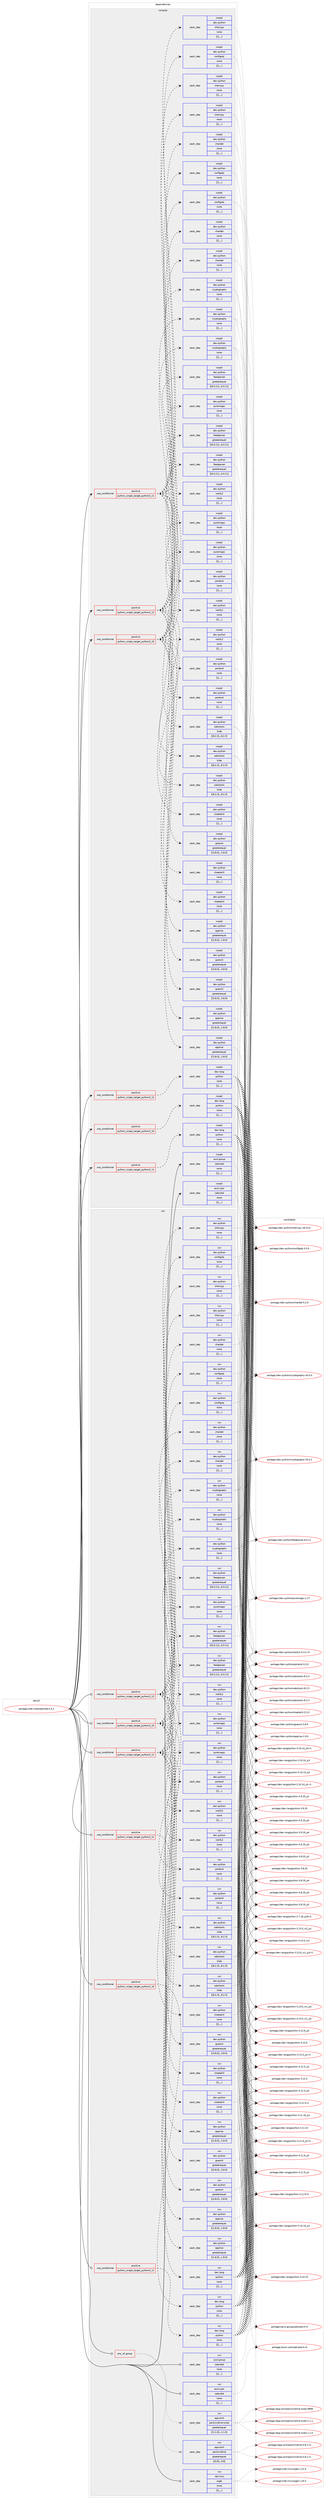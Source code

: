 digraph prolog {

# *************
# Graph options
# *************

newrank=true;
concentrate=true;
compound=true;
graph [rankdir=LR,fontname=Helvetica,fontsize=10,ranksep=1.5];#, ranksep=2.5, nodesep=0.2];
edge  [arrowhead=vee];
node  [fontname=Helvetica,fontsize=10];

# **********
# The ebuild
# **********

subgraph cluster_leftcol {
color=gray;
label=<<i>ebuild</i>>;
id [label="portage://net-nntp/sabnzbd-4.3.2", color=red, width=4, href="../net-nntp/sabnzbd-4.3.2.svg"];
}

# ****************
# The dependencies
# ****************

subgraph cluster_midcol {
color=gray;
label=<<i>dependencies</i>>;
subgraph cluster_compile {
fillcolor="#eeeeee";
style=filled;
label=<<i>compile</i>>;
subgraph cond103656 {
dependency389624 [label=<<TABLE BORDER="0" CELLBORDER="1" CELLSPACING="0" CELLPADDING="4"><TR><TD ROWSPAN="3" CELLPADDING="10">use_conditional</TD></TR><TR><TD>positive</TD></TR><TR><TD>python_single_target_python3_10</TD></TR></TABLE>>, shape=none, color=red];
subgraph pack283178 {
dependency389625 [label=<<TABLE BORDER="0" CELLBORDER="1" CELLSPACING="0" CELLPADDING="4" WIDTH="220"><TR><TD ROWSPAN="6" CELLPADDING="30">pack_dep</TD></TR><TR><TD WIDTH="110">install</TD></TR><TR><TD>dev-lang</TD></TR><TR><TD>python</TD></TR><TR><TD>none</TD></TR><TR><TD>[[],,,,]</TD></TR></TABLE>>, shape=none, color=blue];
}
dependency389624:e -> dependency389625:w [weight=20,style="dashed",arrowhead="vee"];
}
id:e -> dependency389624:w [weight=20,style="solid",arrowhead="vee"];
subgraph cond103657 {
dependency389626 [label=<<TABLE BORDER="0" CELLBORDER="1" CELLSPACING="0" CELLPADDING="4"><TR><TD ROWSPAN="3" CELLPADDING="10">use_conditional</TD></TR><TR><TD>positive</TD></TR><TR><TD>python_single_target_python3_10</TD></TR></TABLE>>, shape=none, color=red];
subgraph pack283179 {
dependency389627 [label=<<TABLE BORDER="0" CELLBORDER="1" CELLSPACING="0" CELLPADDING="4" WIDTH="220"><TR><TD ROWSPAN="6" CELLPADDING="30">pack_dep</TD></TR><TR><TD WIDTH="110">install</TD></TR><TR><TD>dev-python</TD></TR><TR><TD>apprise</TD></TR><TR><TD>greaterequal</TD></TR><TR><TD>[[1,8,0],,,1.8.0]</TD></TR></TABLE>>, shape=none, color=blue];
}
dependency389626:e -> dependency389627:w [weight=20,style="dashed",arrowhead="vee"];
subgraph pack283180 {
dependency389628 [label=<<TABLE BORDER="0" CELLBORDER="1" CELLSPACING="0" CELLPADDING="4" WIDTH="220"><TR><TD ROWSPAN="6" CELLPADDING="30">pack_dep</TD></TR><TR><TD WIDTH="110">install</TD></TR><TR><TD>dev-python</TD></TR><TR><TD>chardet</TD></TR><TR><TD>none</TD></TR><TR><TD>[[],,,,]</TD></TR></TABLE>>, shape=none, color=blue];
}
dependency389626:e -> dependency389628:w [weight=20,style="dashed",arrowhead="vee"];
subgraph pack283181 {
dependency389629 [label=<<TABLE BORDER="0" CELLBORDER="1" CELLSPACING="0" CELLPADDING="4" WIDTH="220"><TR><TD ROWSPAN="6" CELLPADDING="30">pack_dep</TD></TR><TR><TD WIDTH="110">install</TD></TR><TR><TD>dev-python</TD></TR><TR><TD>cheetah3</TD></TR><TR><TD>none</TD></TR><TR><TD>[[],,,,]</TD></TR></TABLE>>, shape=none, color=blue];
}
dependency389626:e -> dependency389629:w [weight=20,style="dashed",arrowhead="vee"];
subgraph pack283182 {
dependency389630 [label=<<TABLE BORDER="0" CELLBORDER="1" CELLSPACING="0" CELLPADDING="4" WIDTH="220"><TR><TD ROWSPAN="6" CELLPADDING="30">pack_dep</TD></TR><TR><TD WIDTH="110">install</TD></TR><TR><TD>dev-python</TD></TR><TR><TD>cherrypy</TD></TR><TR><TD>none</TD></TR><TR><TD>[[],,,,]</TD></TR></TABLE>>, shape=none, color=blue];
}
dependency389626:e -> dependency389630:w [weight=20,style="dashed",arrowhead="vee"];
subgraph pack283183 {
dependency389631 [label=<<TABLE BORDER="0" CELLBORDER="1" CELLSPACING="0" CELLPADDING="4" WIDTH="220"><TR><TD ROWSPAN="6" CELLPADDING="30">pack_dep</TD></TR><TR><TD WIDTH="110">install</TD></TR><TR><TD>dev-python</TD></TR><TR><TD>configobj</TD></TR><TR><TD>none</TD></TR><TR><TD>[[],,,,]</TD></TR></TABLE>>, shape=none, color=blue];
}
dependency389626:e -> dependency389631:w [weight=20,style="dashed",arrowhead="vee"];
subgraph pack283184 {
dependency389632 [label=<<TABLE BORDER="0" CELLBORDER="1" CELLSPACING="0" CELLPADDING="4" WIDTH="220"><TR><TD ROWSPAN="6" CELLPADDING="30">pack_dep</TD></TR><TR><TD WIDTH="110">install</TD></TR><TR><TD>dev-python</TD></TR><TR><TD>cryptography</TD></TR><TR><TD>none</TD></TR><TR><TD>[[],,,,]</TD></TR></TABLE>>, shape=none, color=blue];
}
dependency389626:e -> dependency389632:w [weight=20,style="dashed",arrowhead="vee"];
subgraph pack283185 {
dependency389633 [label=<<TABLE BORDER="0" CELLBORDER="1" CELLSPACING="0" CELLPADDING="4" WIDTH="220"><TR><TD ROWSPAN="6" CELLPADDING="30">pack_dep</TD></TR><TR><TD WIDTH="110">install</TD></TR><TR><TD>dev-python</TD></TR><TR><TD>feedparser</TD></TR><TR><TD>greaterequal</TD></TR><TR><TD>[[6,0,11],,,6.0.11]</TD></TR></TABLE>>, shape=none, color=blue];
}
dependency389626:e -> dependency389633:w [weight=20,style="dashed",arrowhead="vee"];
subgraph pack283186 {
dependency389634 [label=<<TABLE BORDER="0" CELLBORDER="1" CELLSPACING="0" CELLPADDING="4" WIDTH="220"><TR><TD ROWSPAN="6" CELLPADDING="30">pack_dep</TD></TR><TR><TD WIDTH="110">install</TD></TR><TR><TD>dev-python</TD></TR><TR><TD>guessit</TD></TR><TR><TD>greaterequal</TD></TR><TR><TD>[[3,8,0],,,3.8.0]</TD></TR></TABLE>>, shape=none, color=blue];
}
dependency389626:e -> dependency389634:w [weight=20,style="dashed",arrowhead="vee"];
subgraph pack283187 {
dependency389635 [label=<<TABLE BORDER="0" CELLBORDER="1" CELLSPACING="0" CELLPADDING="4" WIDTH="220"><TR><TD ROWSPAN="6" CELLPADDING="30">pack_dep</TD></TR><TR><TD WIDTH="110">install</TD></TR><TR><TD>dev-python</TD></TR><TR><TD>notify2</TD></TR><TR><TD>none</TD></TR><TR><TD>[[],,,,]</TD></TR></TABLE>>, shape=none, color=blue];
}
dependency389626:e -> dependency389635:w [weight=20,style="dashed",arrowhead="vee"];
subgraph pack283188 {
dependency389636 [label=<<TABLE BORDER="0" CELLBORDER="1" CELLSPACING="0" CELLPADDING="4" WIDTH="220"><TR><TD ROWSPAN="6" CELLPADDING="30">pack_dep</TD></TR><TR><TD WIDTH="110">install</TD></TR><TR><TD>dev-python</TD></TR><TR><TD>portend</TD></TR><TR><TD>none</TD></TR><TR><TD>[[],,,,]</TD></TR></TABLE>>, shape=none, color=blue];
}
dependency389626:e -> dependency389636:w [weight=20,style="dashed",arrowhead="vee"];
subgraph pack283189 {
dependency389637 [label=<<TABLE BORDER="0" CELLBORDER="1" CELLSPACING="0" CELLPADDING="4" WIDTH="220"><TR><TD ROWSPAN="6" CELLPADDING="30">pack_dep</TD></TR><TR><TD WIDTH="110">install</TD></TR><TR><TD>dev-python</TD></TR><TR><TD>puremagic</TD></TR><TR><TD>none</TD></TR><TR><TD>[[],,,,]</TD></TR></TABLE>>, shape=none, color=blue];
}
dependency389626:e -> dependency389637:w [weight=20,style="dashed",arrowhead="vee"];
subgraph pack283190 {
dependency389638 [label=<<TABLE BORDER="0" CELLBORDER="1" CELLSPACING="0" CELLPADDING="4" WIDTH="220"><TR><TD ROWSPAN="6" CELLPADDING="30">pack_dep</TD></TR><TR><TD WIDTH="110">install</TD></TR><TR><TD>dev-python</TD></TR><TR><TD>sabctools</TD></TR><TR><TD>tilde</TD></TR><TR><TD>[[8,2,3],,,8.2.3]</TD></TR></TABLE>>, shape=none, color=blue];
}
dependency389626:e -> dependency389638:w [weight=20,style="dashed",arrowhead="vee"];
}
id:e -> dependency389626:w [weight=20,style="solid",arrowhead="vee"];
subgraph cond103658 {
dependency389639 [label=<<TABLE BORDER="0" CELLBORDER="1" CELLSPACING="0" CELLPADDING="4"><TR><TD ROWSPAN="3" CELLPADDING="10">use_conditional</TD></TR><TR><TD>positive</TD></TR><TR><TD>python_single_target_python3_11</TD></TR></TABLE>>, shape=none, color=red];
subgraph pack283191 {
dependency389640 [label=<<TABLE BORDER="0" CELLBORDER="1" CELLSPACING="0" CELLPADDING="4" WIDTH="220"><TR><TD ROWSPAN="6" CELLPADDING="30">pack_dep</TD></TR><TR><TD WIDTH="110">install</TD></TR><TR><TD>dev-lang</TD></TR><TR><TD>python</TD></TR><TR><TD>none</TD></TR><TR><TD>[[],,,,]</TD></TR></TABLE>>, shape=none, color=blue];
}
dependency389639:e -> dependency389640:w [weight=20,style="dashed",arrowhead="vee"];
}
id:e -> dependency389639:w [weight=20,style="solid",arrowhead="vee"];
subgraph cond103659 {
dependency389641 [label=<<TABLE BORDER="0" CELLBORDER="1" CELLSPACING="0" CELLPADDING="4"><TR><TD ROWSPAN="3" CELLPADDING="10">use_conditional</TD></TR><TR><TD>positive</TD></TR><TR><TD>python_single_target_python3_11</TD></TR></TABLE>>, shape=none, color=red];
subgraph pack283192 {
dependency389642 [label=<<TABLE BORDER="0" CELLBORDER="1" CELLSPACING="0" CELLPADDING="4" WIDTH="220"><TR><TD ROWSPAN="6" CELLPADDING="30">pack_dep</TD></TR><TR><TD WIDTH="110">install</TD></TR><TR><TD>dev-python</TD></TR><TR><TD>apprise</TD></TR><TR><TD>greaterequal</TD></TR><TR><TD>[[1,8,0],,,1.8.0]</TD></TR></TABLE>>, shape=none, color=blue];
}
dependency389641:e -> dependency389642:w [weight=20,style="dashed",arrowhead="vee"];
subgraph pack283193 {
dependency389643 [label=<<TABLE BORDER="0" CELLBORDER="1" CELLSPACING="0" CELLPADDING="4" WIDTH="220"><TR><TD ROWSPAN="6" CELLPADDING="30">pack_dep</TD></TR><TR><TD WIDTH="110">install</TD></TR><TR><TD>dev-python</TD></TR><TR><TD>chardet</TD></TR><TR><TD>none</TD></TR><TR><TD>[[],,,,]</TD></TR></TABLE>>, shape=none, color=blue];
}
dependency389641:e -> dependency389643:w [weight=20,style="dashed",arrowhead="vee"];
subgraph pack283194 {
dependency389644 [label=<<TABLE BORDER="0" CELLBORDER="1" CELLSPACING="0" CELLPADDING="4" WIDTH="220"><TR><TD ROWSPAN="6" CELLPADDING="30">pack_dep</TD></TR><TR><TD WIDTH="110">install</TD></TR><TR><TD>dev-python</TD></TR><TR><TD>cheetah3</TD></TR><TR><TD>none</TD></TR><TR><TD>[[],,,,]</TD></TR></TABLE>>, shape=none, color=blue];
}
dependency389641:e -> dependency389644:w [weight=20,style="dashed",arrowhead="vee"];
subgraph pack283195 {
dependency389645 [label=<<TABLE BORDER="0" CELLBORDER="1" CELLSPACING="0" CELLPADDING="4" WIDTH="220"><TR><TD ROWSPAN="6" CELLPADDING="30">pack_dep</TD></TR><TR><TD WIDTH="110">install</TD></TR><TR><TD>dev-python</TD></TR><TR><TD>cherrypy</TD></TR><TR><TD>none</TD></TR><TR><TD>[[],,,,]</TD></TR></TABLE>>, shape=none, color=blue];
}
dependency389641:e -> dependency389645:w [weight=20,style="dashed",arrowhead="vee"];
subgraph pack283196 {
dependency389646 [label=<<TABLE BORDER="0" CELLBORDER="1" CELLSPACING="0" CELLPADDING="4" WIDTH="220"><TR><TD ROWSPAN="6" CELLPADDING="30">pack_dep</TD></TR><TR><TD WIDTH="110">install</TD></TR><TR><TD>dev-python</TD></TR><TR><TD>configobj</TD></TR><TR><TD>none</TD></TR><TR><TD>[[],,,,]</TD></TR></TABLE>>, shape=none, color=blue];
}
dependency389641:e -> dependency389646:w [weight=20,style="dashed",arrowhead="vee"];
subgraph pack283197 {
dependency389647 [label=<<TABLE BORDER="0" CELLBORDER="1" CELLSPACING="0" CELLPADDING="4" WIDTH="220"><TR><TD ROWSPAN="6" CELLPADDING="30">pack_dep</TD></TR><TR><TD WIDTH="110">install</TD></TR><TR><TD>dev-python</TD></TR><TR><TD>cryptography</TD></TR><TR><TD>none</TD></TR><TR><TD>[[],,,,]</TD></TR></TABLE>>, shape=none, color=blue];
}
dependency389641:e -> dependency389647:w [weight=20,style="dashed",arrowhead="vee"];
subgraph pack283198 {
dependency389648 [label=<<TABLE BORDER="0" CELLBORDER="1" CELLSPACING="0" CELLPADDING="4" WIDTH="220"><TR><TD ROWSPAN="6" CELLPADDING="30">pack_dep</TD></TR><TR><TD WIDTH="110">install</TD></TR><TR><TD>dev-python</TD></TR><TR><TD>feedparser</TD></TR><TR><TD>greaterequal</TD></TR><TR><TD>[[6,0,11],,,6.0.11]</TD></TR></TABLE>>, shape=none, color=blue];
}
dependency389641:e -> dependency389648:w [weight=20,style="dashed",arrowhead="vee"];
subgraph pack283199 {
dependency389649 [label=<<TABLE BORDER="0" CELLBORDER="1" CELLSPACING="0" CELLPADDING="4" WIDTH="220"><TR><TD ROWSPAN="6" CELLPADDING="30">pack_dep</TD></TR><TR><TD WIDTH="110">install</TD></TR><TR><TD>dev-python</TD></TR><TR><TD>guessit</TD></TR><TR><TD>greaterequal</TD></TR><TR><TD>[[3,8,0],,,3.8.0]</TD></TR></TABLE>>, shape=none, color=blue];
}
dependency389641:e -> dependency389649:w [weight=20,style="dashed",arrowhead="vee"];
subgraph pack283200 {
dependency389650 [label=<<TABLE BORDER="0" CELLBORDER="1" CELLSPACING="0" CELLPADDING="4" WIDTH="220"><TR><TD ROWSPAN="6" CELLPADDING="30">pack_dep</TD></TR><TR><TD WIDTH="110">install</TD></TR><TR><TD>dev-python</TD></TR><TR><TD>notify2</TD></TR><TR><TD>none</TD></TR><TR><TD>[[],,,,]</TD></TR></TABLE>>, shape=none, color=blue];
}
dependency389641:e -> dependency389650:w [weight=20,style="dashed",arrowhead="vee"];
subgraph pack283201 {
dependency389651 [label=<<TABLE BORDER="0" CELLBORDER="1" CELLSPACING="0" CELLPADDING="4" WIDTH="220"><TR><TD ROWSPAN="6" CELLPADDING="30">pack_dep</TD></TR><TR><TD WIDTH="110">install</TD></TR><TR><TD>dev-python</TD></TR><TR><TD>portend</TD></TR><TR><TD>none</TD></TR><TR><TD>[[],,,,]</TD></TR></TABLE>>, shape=none, color=blue];
}
dependency389641:e -> dependency389651:w [weight=20,style="dashed",arrowhead="vee"];
subgraph pack283202 {
dependency389652 [label=<<TABLE BORDER="0" CELLBORDER="1" CELLSPACING="0" CELLPADDING="4" WIDTH="220"><TR><TD ROWSPAN="6" CELLPADDING="30">pack_dep</TD></TR><TR><TD WIDTH="110">install</TD></TR><TR><TD>dev-python</TD></TR><TR><TD>puremagic</TD></TR><TR><TD>none</TD></TR><TR><TD>[[],,,,]</TD></TR></TABLE>>, shape=none, color=blue];
}
dependency389641:e -> dependency389652:w [weight=20,style="dashed",arrowhead="vee"];
subgraph pack283203 {
dependency389653 [label=<<TABLE BORDER="0" CELLBORDER="1" CELLSPACING="0" CELLPADDING="4" WIDTH="220"><TR><TD ROWSPAN="6" CELLPADDING="30">pack_dep</TD></TR><TR><TD WIDTH="110">install</TD></TR><TR><TD>dev-python</TD></TR><TR><TD>sabctools</TD></TR><TR><TD>tilde</TD></TR><TR><TD>[[8,2,3],,,8.2.3]</TD></TR></TABLE>>, shape=none, color=blue];
}
dependency389641:e -> dependency389653:w [weight=20,style="dashed",arrowhead="vee"];
}
id:e -> dependency389641:w [weight=20,style="solid",arrowhead="vee"];
subgraph cond103660 {
dependency389654 [label=<<TABLE BORDER="0" CELLBORDER="1" CELLSPACING="0" CELLPADDING="4"><TR><TD ROWSPAN="3" CELLPADDING="10">use_conditional</TD></TR><TR><TD>positive</TD></TR><TR><TD>python_single_target_python3_12</TD></TR></TABLE>>, shape=none, color=red];
subgraph pack283204 {
dependency389655 [label=<<TABLE BORDER="0" CELLBORDER="1" CELLSPACING="0" CELLPADDING="4" WIDTH="220"><TR><TD ROWSPAN="6" CELLPADDING="30">pack_dep</TD></TR><TR><TD WIDTH="110">install</TD></TR><TR><TD>dev-lang</TD></TR><TR><TD>python</TD></TR><TR><TD>none</TD></TR><TR><TD>[[],,,,]</TD></TR></TABLE>>, shape=none, color=blue];
}
dependency389654:e -> dependency389655:w [weight=20,style="dashed",arrowhead="vee"];
}
id:e -> dependency389654:w [weight=20,style="solid",arrowhead="vee"];
subgraph cond103661 {
dependency389656 [label=<<TABLE BORDER="0" CELLBORDER="1" CELLSPACING="0" CELLPADDING="4"><TR><TD ROWSPAN="3" CELLPADDING="10">use_conditional</TD></TR><TR><TD>positive</TD></TR><TR><TD>python_single_target_python3_12</TD></TR></TABLE>>, shape=none, color=red];
subgraph pack283205 {
dependency389657 [label=<<TABLE BORDER="0" CELLBORDER="1" CELLSPACING="0" CELLPADDING="4" WIDTH="220"><TR><TD ROWSPAN="6" CELLPADDING="30">pack_dep</TD></TR><TR><TD WIDTH="110">install</TD></TR><TR><TD>dev-python</TD></TR><TR><TD>apprise</TD></TR><TR><TD>greaterequal</TD></TR><TR><TD>[[1,8,0],,,1.8.0]</TD></TR></TABLE>>, shape=none, color=blue];
}
dependency389656:e -> dependency389657:w [weight=20,style="dashed",arrowhead="vee"];
subgraph pack283206 {
dependency389658 [label=<<TABLE BORDER="0" CELLBORDER="1" CELLSPACING="0" CELLPADDING="4" WIDTH="220"><TR><TD ROWSPAN="6" CELLPADDING="30">pack_dep</TD></TR><TR><TD WIDTH="110">install</TD></TR><TR><TD>dev-python</TD></TR><TR><TD>chardet</TD></TR><TR><TD>none</TD></TR><TR><TD>[[],,,,]</TD></TR></TABLE>>, shape=none, color=blue];
}
dependency389656:e -> dependency389658:w [weight=20,style="dashed",arrowhead="vee"];
subgraph pack283207 {
dependency389659 [label=<<TABLE BORDER="0" CELLBORDER="1" CELLSPACING="0" CELLPADDING="4" WIDTH="220"><TR><TD ROWSPAN="6" CELLPADDING="30">pack_dep</TD></TR><TR><TD WIDTH="110">install</TD></TR><TR><TD>dev-python</TD></TR><TR><TD>cheetah3</TD></TR><TR><TD>none</TD></TR><TR><TD>[[],,,,]</TD></TR></TABLE>>, shape=none, color=blue];
}
dependency389656:e -> dependency389659:w [weight=20,style="dashed",arrowhead="vee"];
subgraph pack283208 {
dependency389660 [label=<<TABLE BORDER="0" CELLBORDER="1" CELLSPACING="0" CELLPADDING="4" WIDTH="220"><TR><TD ROWSPAN="6" CELLPADDING="30">pack_dep</TD></TR><TR><TD WIDTH="110">install</TD></TR><TR><TD>dev-python</TD></TR><TR><TD>cherrypy</TD></TR><TR><TD>none</TD></TR><TR><TD>[[],,,,]</TD></TR></TABLE>>, shape=none, color=blue];
}
dependency389656:e -> dependency389660:w [weight=20,style="dashed",arrowhead="vee"];
subgraph pack283209 {
dependency389661 [label=<<TABLE BORDER="0" CELLBORDER="1" CELLSPACING="0" CELLPADDING="4" WIDTH="220"><TR><TD ROWSPAN="6" CELLPADDING="30">pack_dep</TD></TR><TR><TD WIDTH="110">install</TD></TR><TR><TD>dev-python</TD></TR><TR><TD>configobj</TD></TR><TR><TD>none</TD></TR><TR><TD>[[],,,,]</TD></TR></TABLE>>, shape=none, color=blue];
}
dependency389656:e -> dependency389661:w [weight=20,style="dashed",arrowhead="vee"];
subgraph pack283210 {
dependency389662 [label=<<TABLE BORDER="0" CELLBORDER="1" CELLSPACING="0" CELLPADDING="4" WIDTH="220"><TR><TD ROWSPAN="6" CELLPADDING="30">pack_dep</TD></TR><TR><TD WIDTH="110">install</TD></TR><TR><TD>dev-python</TD></TR><TR><TD>cryptography</TD></TR><TR><TD>none</TD></TR><TR><TD>[[],,,,]</TD></TR></TABLE>>, shape=none, color=blue];
}
dependency389656:e -> dependency389662:w [weight=20,style="dashed",arrowhead="vee"];
subgraph pack283211 {
dependency389663 [label=<<TABLE BORDER="0" CELLBORDER="1" CELLSPACING="0" CELLPADDING="4" WIDTH="220"><TR><TD ROWSPAN="6" CELLPADDING="30">pack_dep</TD></TR><TR><TD WIDTH="110">install</TD></TR><TR><TD>dev-python</TD></TR><TR><TD>feedparser</TD></TR><TR><TD>greaterequal</TD></TR><TR><TD>[[6,0,11],,,6.0.11]</TD></TR></TABLE>>, shape=none, color=blue];
}
dependency389656:e -> dependency389663:w [weight=20,style="dashed",arrowhead="vee"];
subgraph pack283212 {
dependency389664 [label=<<TABLE BORDER="0" CELLBORDER="1" CELLSPACING="0" CELLPADDING="4" WIDTH="220"><TR><TD ROWSPAN="6" CELLPADDING="30">pack_dep</TD></TR><TR><TD WIDTH="110">install</TD></TR><TR><TD>dev-python</TD></TR><TR><TD>guessit</TD></TR><TR><TD>greaterequal</TD></TR><TR><TD>[[3,8,0],,,3.8.0]</TD></TR></TABLE>>, shape=none, color=blue];
}
dependency389656:e -> dependency389664:w [weight=20,style="dashed",arrowhead="vee"];
subgraph pack283213 {
dependency389665 [label=<<TABLE BORDER="0" CELLBORDER="1" CELLSPACING="0" CELLPADDING="4" WIDTH="220"><TR><TD ROWSPAN="6" CELLPADDING="30">pack_dep</TD></TR><TR><TD WIDTH="110">install</TD></TR><TR><TD>dev-python</TD></TR><TR><TD>notify2</TD></TR><TR><TD>none</TD></TR><TR><TD>[[],,,,]</TD></TR></TABLE>>, shape=none, color=blue];
}
dependency389656:e -> dependency389665:w [weight=20,style="dashed",arrowhead="vee"];
subgraph pack283214 {
dependency389666 [label=<<TABLE BORDER="0" CELLBORDER="1" CELLSPACING="0" CELLPADDING="4" WIDTH="220"><TR><TD ROWSPAN="6" CELLPADDING="30">pack_dep</TD></TR><TR><TD WIDTH="110">install</TD></TR><TR><TD>dev-python</TD></TR><TR><TD>portend</TD></TR><TR><TD>none</TD></TR><TR><TD>[[],,,,]</TD></TR></TABLE>>, shape=none, color=blue];
}
dependency389656:e -> dependency389666:w [weight=20,style="dashed",arrowhead="vee"];
subgraph pack283215 {
dependency389667 [label=<<TABLE BORDER="0" CELLBORDER="1" CELLSPACING="0" CELLPADDING="4" WIDTH="220"><TR><TD ROWSPAN="6" CELLPADDING="30">pack_dep</TD></TR><TR><TD WIDTH="110">install</TD></TR><TR><TD>dev-python</TD></TR><TR><TD>puremagic</TD></TR><TR><TD>none</TD></TR><TR><TD>[[],,,,]</TD></TR></TABLE>>, shape=none, color=blue];
}
dependency389656:e -> dependency389667:w [weight=20,style="dashed",arrowhead="vee"];
subgraph pack283216 {
dependency389668 [label=<<TABLE BORDER="0" CELLBORDER="1" CELLSPACING="0" CELLPADDING="4" WIDTH="220"><TR><TD ROWSPAN="6" CELLPADDING="30">pack_dep</TD></TR><TR><TD WIDTH="110">install</TD></TR><TR><TD>dev-python</TD></TR><TR><TD>sabctools</TD></TR><TR><TD>tilde</TD></TR><TR><TD>[[8,2,3],,,8.2.3]</TD></TR></TABLE>>, shape=none, color=blue];
}
dependency389656:e -> dependency389668:w [weight=20,style="dashed",arrowhead="vee"];
}
id:e -> dependency389656:w [weight=20,style="solid",arrowhead="vee"];
subgraph pack283217 {
dependency389669 [label=<<TABLE BORDER="0" CELLBORDER="1" CELLSPACING="0" CELLPADDING="4" WIDTH="220"><TR><TD ROWSPAN="6" CELLPADDING="30">pack_dep</TD></TR><TR><TD WIDTH="110">install</TD></TR><TR><TD>acct-group</TD></TR><TR><TD>sabnzbd</TD></TR><TR><TD>none</TD></TR><TR><TD>[[],,,,]</TD></TR></TABLE>>, shape=none, color=blue];
}
id:e -> dependency389669:w [weight=20,style="solid",arrowhead="vee"];
subgraph pack283218 {
dependency389670 [label=<<TABLE BORDER="0" CELLBORDER="1" CELLSPACING="0" CELLPADDING="4" WIDTH="220"><TR><TD ROWSPAN="6" CELLPADDING="30">pack_dep</TD></TR><TR><TD WIDTH="110">install</TD></TR><TR><TD>acct-user</TD></TR><TR><TD>sabnzbd</TD></TR><TR><TD>none</TD></TR><TR><TD>[[],,,,]</TD></TR></TABLE>>, shape=none, color=blue];
}
id:e -> dependency389670:w [weight=20,style="solid",arrowhead="vee"];
}
subgraph cluster_compileandrun {
fillcolor="#eeeeee";
style=filled;
label=<<i>compile and run</i>>;
}
subgraph cluster_run {
fillcolor="#eeeeee";
style=filled;
label=<<i>run</i>>;
subgraph any2601 {
dependency389671 [label=<<TABLE BORDER="0" CELLBORDER="1" CELLSPACING="0" CELLPADDING="4"><TR><TD CELLPADDING="10">any_of_group</TD></TR></TABLE>>, shape=none, color=red];subgraph pack283219 {
dependency389672 [label=<<TABLE BORDER="0" CELLBORDER="1" CELLSPACING="0" CELLPADDING="4" WIDTH="220"><TR><TD ROWSPAN="6" CELLPADDING="30">pack_dep</TD></TR><TR><TD WIDTH="110">run</TD></TR><TR><TD>app-arch</TD></TR><TR><TD>par2cmdline</TD></TR><TR><TD>greaterequal</TD></TR><TR><TD>[[0,8],,,0.8]</TD></TR></TABLE>>, shape=none, color=blue];
}
dependency389671:e -> dependency389672:w [weight=20,style="dotted",arrowhead="oinv"];
subgraph pack283220 {
dependency389673 [label=<<TABLE BORDER="0" CELLBORDER="1" CELLSPACING="0" CELLPADDING="4" WIDTH="220"><TR><TD ROWSPAN="6" CELLPADDING="30">pack_dep</TD></TR><TR><TD WIDTH="110">run</TD></TR><TR><TD>app-arch</TD></TR><TR><TD>par2cmdline-turbo</TD></TR><TR><TD>greaterequal</TD></TR><TR><TD>[[1,1,0],,,1.1.0]</TD></TR></TABLE>>, shape=none, color=blue];
}
dependency389671:e -> dependency389673:w [weight=20,style="dotted",arrowhead="oinv"];
}
id:e -> dependency389671:w [weight=20,style="solid",arrowhead="odot"];
subgraph cond103662 {
dependency389674 [label=<<TABLE BORDER="0" CELLBORDER="1" CELLSPACING="0" CELLPADDING="4"><TR><TD ROWSPAN="3" CELLPADDING="10">use_conditional</TD></TR><TR><TD>positive</TD></TR><TR><TD>python_single_target_python3_10</TD></TR></TABLE>>, shape=none, color=red];
subgraph pack283221 {
dependency389675 [label=<<TABLE BORDER="0" CELLBORDER="1" CELLSPACING="0" CELLPADDING="4" WIDTH="220"><TR><TD ROWSPAN="6" CELLPADDING="30">pack_dep</TD></TR><TR><TD WIDTH="110">run</TD></TR><TR><TD>dev-lang</TD></TR><TR><TD>python</TD></TR><TR><TD>none</TD></TR><TR><TD>[[],,,,]</TD></TR></TABLE>>, shape=none, color=blue];
}
dependency389674:e -> dependency389675:w [weight=20,style="dashed",arrowhead="vee"];
}
id:e -> dependency389674:w [weight=20,style="solid",arrowhead="odot"];
subgraph cond103663 {
dependency389676 [label=<<TABLE BORDER="0" CELLBORDER="1" CELLSPACING="0" CELLPADDING="4"><TR><TD ROWSPAN="3" CELLPADDING="10">use_conditional</TD></TR><TR><TD>positive</TD></TR><TR><TD>python_single_target_python3_10</TD></TR></TABLE>>, shape=none, color=red];
subgraph pack283222 {
dependency389677 [label=<<TABLE BORDER="0" CELLBORDER="1" CELLSPACING="0" CELLPADDING="4" WIDTH="220"><TR><TD ROWSPAN="6" CELLPADDING="30">pack_dep</TD></TR><TR><TD WIDTH="110">run</TD></TR><TR><TD>dev-python</TD></TR><TR><TD>apprise</TD></TR><TR><TD>greaterequal</TD></TR><TR><TD>[[1,8,0],,,1.8.0]</TD></TR></TABLE>>, shape=none, color=blue];
}
dependency389676:e -> dependency389677:w [weight=20,style="dashed",arrowhead="vee"];
subgraph pack283223 {
dependency389678 [label=<<TABLE BORDER="0" CELLBORDER="1" CELLSPACING="0" CELLPADDING="4" WIDTH="220"><TR><TD ROWSPAN="6" CELLPADDING="30">pack_dep</TD></TR><TR><TD WIDTH="110">run</TD></TR><TR><TD>dev-python</TD></TR><TR><TD>chardet</TD></TR><TR><TD>none</TD></TR><TR><TD>[[],,,,]</TD></TR></TABLE>>, shape=none, color=blue];
}
dependency389676:e -> dependency389678:w [weight=20,style="dashed",arrowhead="vee"];
subgraph pack283224 {
dependency389679 [label=<<TABLE BORDER="0" CELLBORDER="1" CELLSPACING="0" CELLPADDING="4" WIDTH="220"><TR><TD ROWSPAN="6" CELLPADDING="30">pack_dep</TD></TR><TR><TD WIDTH="110">run</TD></TR><TR><TD>dev-python</TD></TR><TR><TD>cheetah3</TD></TR><TR><TD>none</TD></TR><TR><TD>[[],,,,]</TD></TR></TABLE>>, shape=none, color=blue];
}
dependency389676:e -> dependency389679:w [weight=20,style="dashed",arrowhead="vee"];
subgraph pack283225 {
dependency389680 [label=<<TABLE BORDER="0" CELLBORDER="1" CELLSPACING="0" CELLPADDING="4" WIDTH="220"><TR><TD ROWSPAN="6" CELLPADDING="30">pack_dep</TD></TR><TR><TD WIDTH="110">run</TD></TR><TR><TD>dev-python</TD></TR><TR><TD>cherrypy</TD></TR><TR><TD>none</TD></TR><TR><TD>[[],,,,]</TD></TR></TABLE>>, shape=none, color=blue];
}
dependency389676:e -> dependency389680:w [weight=20,style="dashed",arrowhead="vee"];
subgraph pack283226 {
dependency389681 [label=<<TABLE BORDER="0" CELLBORDER="1" CELLSPACING="0" CELLPADDING="4" WIDTH="220"><TR><TD ROWSPAN="6" CELLPADDING="30">pack_dep</TD></TR><TR><TD WIDTH="110">run</TD></TR><TR><TD>dev-python</TD></TR><TR><TD>configobj</TD></TR><TR><TD>none</TD></TR><TR><TD>[[],,,,]</TD></TR></TABLE>>, shape=none, color=blue];
}
dependency389676:e -> dependency389681:w [weight=20,style="dashed",arrowhead="vee"];
subgraph pack283227 {
dependency389682 [label=<<TABLE BORDER="0" CELLBORDER="1" CELLSPACING="0" CELLPADDING="4" WIDTH="220"><TR><TD ROWSPAN="6" CELLPADDING="30">pack_dep</TD></TR><TR><TD WIDTH="110">run</TD></TR><TR><TD>dev-python</TD></TR><TR><TD>cryptography</TD></TR><TR><TD>none</TD></TR><TR><TD>[[],,,,]</TD></TR></TABLE>>, shape=none, color=blue];
}
dependency389676:e -> dependency389682:w [weight=20,style="dashed",arrowhead="vee"];
subgraph pack283228 {
dependency389683 [label=<<TABLE BORDER="0" CELLBORDER="1" CELLSPACING="0" CELLPADDING="4" WIDTH="220"><TR><TD ROWSPAN="6" CELLPADDING="30">pack_dep</TD></TR><TR><TD WIDTH="110">run</TD></TR><TR><TD>dev-python</TD></TR><TR><TD>feedparser</TD></TR><TR><TD>greaterequal</TD></TR><TR><TD>[[6,0,11],,,6.0.11]</TD></TR></TABLE>>, shape=none, color=blue];
}
dependency389676:e -> dependency389683:w [weight=20,style="dashed",arrowhead="vee"];
subgraph pack283229 {
dependency389684 [label=<<TABLE BORDER="0" CELLBORDER="1" CELLSPACING="0" CELLPADDING="4" WIDTH="220"><TR><TD ROWSPAN="6" CELLPADDING="30">pack_dep</TD></TR><TR><TD WIDTH="110">run</TD></TR><TR><TD>dev-python</TD></TR><TR><TD>guessit</TD></TR><TR><TD>greaterequal</TD></TR><TR><TD>[[3,8,0],,,3.8.0]</TD></TR></TABLE>>, shape=none, color=blue];
}
dependency389676:e -> dependency389684:w [weight=20,style="dashed",arrowhead="vee"];
subgraph pack283230 {
dependency389685 [label=<<TABLE BORDER="0" CELLBORDER="1" CELLSPACING="0" CELLPADDING="4" WIDTH="220"><TR><TD ROWSPAN="6" CELLPADDING="30">pack_dep</TD></TR><TR><TD WIDTH="110">run</TD></TR><TR><TD>dev-python</TD></TR><TR><TD>notify2</TD></TR><TR><TD>none</TD></TR><TR><TD>[[],,,,]</TD></TR></TABLE>>, shape=none, color=blue];
}
dependency389676:e -> dependency389685:w [weight=20,style="dashed",arrowhead="vee"];
subgraph pack283231 {
dependency389686 [label=<<TABLE BORDER="0" CELLBORDER="1" CELLSPACING="0" CELLPADDING="4" WIDTH="220"><TR><TD ROWSPAN="6" CELLPADDING="30">pack_dep</TD></TR><TR><TD WIDTH="110">run</TD></TR><TR><TD>dev-python</TD></TR><TR><TD>portend</TD></TR><TR><TD>none</TD></TR><TR><TD>[[],,,,]</TD></TR></TABLE>>, shape=none, color=blue];
}
dependency389676:e -> dependency389686:w [weight=20,style="dashed",arrowhead="vee"];
subgraph pack283232 {
dependency389687 [label=<<TABLE BORDER="0" CELLBORDER="1" CELLSPACING="0" CELLPADDING="4" WIDTH="220"><TR><TD ROWSPAN="6" CELLPADDING="30">pack_dep</TD></TR><TR><TD WIDTH="110">run</TD></TR><TR><TD>dev-python</TD></TR><TR><TD>puremagic</TD></TR><TR><TD>none</TD></TR><TR><TD>[[],,,,]</TD></TR></TABLE>>, shape=none, color=blue];
}
dependency389676:e -> dependency389687:w [weight=20,style="dashed",arrowhead="vee"];
subgraph pack283233 {
dependency389688 [label=<<TABLE BORDER="0" CELLBORDER="1" CELLSPACING="0" CELLPADDING="4" WIDTH="220"><TR><TD ROWSPAN="6" CELLPADDING="30">pack_dep</TD></TR><TR><TD WIDTH="110">run</TD></TR><TR><TD>dev-python</TD></TR><TR><TD>sabctools</TD></TR><TR><TD>tilde</TD></TR><TR><TD>[[8,2,3],,,8.2.3]</TD></TR></TABLE>>, shape=none, color=blue];
}
dependency389676:e -> dependency389688:w [weight=20,style="dashed",arrowhead="vee"];
}
id:e -> dependency389676:w [weight=20,style="solid",arrowhead="odot"];
subgraph cond103664 {
dependency389689 [label=<<TABLE BORDER="0" CELLBORDER="1" CELLSPACING="0" CELLPADDING="4"><TR><TD ROWSPAN="3" CELLPADDING="10">use_conditional</TD></TR><TR><TD>positive</TD></TR><TR><TD>python_single_target_python3_11</TD></TR></TABLE>>, shape=none, color=red];
subgraph pack283234 {
dependency389690 [label=<<TABLE BORDER="0" CELLBORDER="1" CELLSPACING="0" CELLPADDING="4" WIDTH="220"><TR><TD ROWSPAN="6" CELLPADDING="30">pack_dep</TD></TR><TR><TD WIDTH="110">run</TD></TR><TR><TD>dev-lang</TD></TR><TR><TD>python</TD></TR><TR><TD>none</TD></TR><TR><TD>[[],,,,]</TD></TR></TABLE>>, shape=none, color=blue];
}
dependency389689:e -> dependency389690:w [weight=20,style="dashed",arrowhead="vee"];
}
id:e -> dependency389689:w [weight=20,style="solid",arrowhead="odot"];
subgraph cond103665 {
dependency389691 [label=<<TABLE BORDER="0" CELLBORDER="1" CELLSPACING="0" CELLPADDING="4"><TR><TD ROWSPAN="3" CELLPADDING="10">use_conditional</TD></TR><TR><TD>positive</TD></TR><TR><TD>python_single_target_python3_11</TD></TR></TABLE>>, shape=none, color=red];
subgraph pack283235 {
dependency389692 [label=<<TABLE BORDER="0" CELLBORDER="1" CELLSPACING="0" CELLPADDING="4" WIDTH="220"><TR><TD ROWSPAN="6" CELLPADDING="30">pack_dep</TD></TR><TR><TD WIDTH="110">run</TD></TR><TR><TD>dev-python</TD></TR><TR><TD>apprise</TD></TR><TR><TD>greaterequal</TD></TR><TR><TD>[[1,8,0],,,1.8.0]</TD></TR></TABLE>>, shape=none, color=blue];
}
dependency389691:e -> dependency389692:w [weight=20,style="dashed",arrowhead="vee"];
subgraph pack283236 {
dependency389693 [label=<<TABLE BORDER="0" CELLBORDER="1" CELLSPACING="0" CELLPADDING="4" WIDTH="220"><TR><TD ROWSPAN="6" CELLPADDING="30">pack_dep</TD></TR><TR><TD WIDTH="110">run</TD></TR><TR><TD>dev-python</TD></TR><TR><TD>chardet</TD></TR><TR><TD>none</TD></TR><TR><TD>[[],,,,]</TD></TR></TABLE>>, shape=none, color=blue];
}
dependency389691:e -> dependency389693:w [weight=20,style="dashed",arrowhead="vee"];
subgraph pack283237 {
dependency389694 [label=<<TABLE BORDER="0" CELLBORDER="1" CELLSPACING="0" CELLPADDING="4" WIDTH="220"><TR><TD ROWSPAN="6" CELLPADDING="30">pack_dep</TD></TR><TR><TD WIDTH="110">run</TD></TR><TR><TD>dev-python</TD></TR><TR><TD>cheetah3</TD></TR><TR><TD>none</TD></TR><TR><TD>[[],,,,]</TD></TR></TABLE>>, shape=none, color=blue];
}
dependency389691:e -> dependency389694:w [weight=20,style="dashed",arrowhead="vee"];
subgraph pack283238 {
dependency389695 [label=<<TABLE BORDER="0" CELLBORDER="1" CELLSPACING="0" CELLPADDING="4" WIDTH="220"><TR><TD ROWSPAN="6" CELLPADDING="30">pack_dep</TD></TR><TR><TD WIDTH="110">run</TD></TR><TR><TD>dev-python</TD></TR><TR><TD>cherrypy</TD></TR><TR><TD>none</TD></TR><TR><TD>[[],,,,]</TD></TR></TABLE>>, shape=none, color=blue];
}
dependency389691:e -> dependency389695:w [weight=20,style="dashed",arrowhead="vee"];
subgraph pack283239 {
dependency389696 [label=<<TABLE BORDER="0" CELLBORDER="1" CELLSPACING="0" CELLPADDING="4" WIDTH="220"><TR><TD ROWSPAN="6" CELLPADDING="30">pack_dep</TD></TR><TR><TD WIDTH="110">run</TD></TR><TR><TD>dev-python</TD></TR><TR><TD>configobj</TD></TR><TR><TD>none</TD></TR><TR><TD>[[],,,,]</TD></TR></TABLE>>, shape=none, color=blue];
}
dependency389691:e -> dependency389696:w [weight=20,style="dashed",arrowhead="vee"];
subgraph pack283240 {
dependency389697 [label=<<TABLE BORDER="0" CELLBORDER="1" CELLSPACING="0" CELLPADDING="4" WIDTH="220"><TR><TD ROWSPAN="6" CELLPADDING="30">pack_dep</TD></TR><TR><TD WIDTH="110">run</TD></TR><TR><TD>dev-python</TD></TR><TR><TD>cryptography</TD></TR><TR><TD>none</TD></TR><TR><TD>[[],,,,]</TD></TR></TABLE>>, shape=none, color=blue];
}
dependency389691:e -> dependency389697:w [weight=20,style="dashed",arrowhead="vee"];
subgraph pack283241 {
dependency389698 [label=<<TABLE BORDER="0" CELLBORDER="1" CELLSPACING="0" CELLPADDING="4" WIDTH="220"><TR><TD ROWSPAN="6" CELLPADDING="30">pack_dep</TD></TR><TR><TD WIDTH="110">run</TD></TR><TR><TD>dev-python</TD></TR><TR><TD>feedparser</TD></TR><TR><TD>greaterequal</TD></TR><TR><TD>[[6,0,11],,,6.0.11]</TD></TR></TABLE>>, shape=none, color=blue];
}
dependency389691:e -> dependency389698:w [weight=20,style="dashed",arrowhead="vee"];
subgraph pack283242 {
dependency389699 [label=<<TABLE BORDER="0" CELLBORDER="1" CELLSPACING="0" CELLPADDING="4" WIDTH="220"><TR><TD ROWSPAN="6" CELLPADDING="30">pack_dep</TD></TR><TR><TD WIDTH="110">run</TD></TR><TR><TD>dev-python</TD></TR><TR><TD>guessit</TD></TR><TR><TD>greaterequal</TD></TR><TR><TD>[[3,8,0],,,3.8.0]</TD></TR></TABLE>>, shape=none, color=blue];
}
dependency389691:e -> dependency389699:w [weight=20,style="dashed",arrowhead="vee"];
subgraph pack283243 {
dependency389700 [label=<<TABLE BORDER="0" CELLBORDER="1" CELLSPACING="0" CELLPADDING="4" WIDTH="220"><TR><TD ROWSPAN="6" CELLPADDING="30">pack_dep</TD></TR><TR><TD WIDTH="110">run</TD></TR><TR><TD>dev-python</TD></TR><TR><TD>notify2</TD></TR><TR><TD>none</TD></TR><TR><TD>[[],,,,]</TD></TR></TABLE>>, shape=none, color=blue];
}
dependency389691:e -> dependency389700:w [weight=20,style="dashed",arrowhead="vee"];
subgraph pack283244 {
dependency389701 [label=<<TABLE BORDER="0" CELLBORDER="1" CELLSPACING="0" CELLPADDING="4" WIDTH="220"><TR><TD ROWSPAN="6" CELLPADDING="30">pack_dep</TD></TR><TR><TD WIDTH="110">run</TD></TR><TR><TD>dev-python</TD></TR><TR><TD>portend</TD></TR><TR><TD>none</TD></TR><TR><TD>[[],,,,]</TD></TR></TABLE>>, shape=none, color=blue];
}
dependency389691:e -> dependency389701:w [weight=20,style="dashed",arrowhead="vee"];
subgraph pack283245 {
dependency389702 [label=<<TABLE BORDER="0" CELLBORDER="1" CELLSPACING="0" CELLPADDING="4" WIDTH="220"><TR><TD ROWSPAN="6" CELLPADDING="30">pack_dep</TD></TR><TR><TD WIDTH="110">run</TD></TR><TR><TD>dev-python</TD></TR><TR><TD>puremagic</TD></TR><TR><TD>none</TD></TR><TR><TD>[[],,,,]</TD></TR></TABLE>>, shape=none, color=blue];
}
dependency389691:e -> dependency389702:w [weight=20,style="dashed",arrowhead="vee"];
subgraph pack283246 {
dependency389703 [label=<<TABLE BORDER="0" CELLBORDER="1" CELLSPACING="0" CELLPADDING="4" WIDTH="220"><TR><TD ROWSPAN="6" CELLPADDING="30">pack_dep</TD></TR><TR><TD WIDTH="110">run</TD></TR><TR><TD>dev-python</TD></TR><TR><TD>sabctools</TD></TR><TR><TD>tilde</TD></TR><TR><TD>[[8,2,3],,,8.2.3]</TD></TR></TABLE>>, shape=none, color=blue];
}
dependency389691:e -> dependency389703:w [weight=20,style="dashed",arrowhead="vee"];
}
id:e -> dependency389691:w [weight=20,style="solid",arrowhead="odot"];
subgraph cond103666 {
dependency389704 [label=<<TABLE BORDER="0" CELLBORDER="1" CELLSPACING="0" CELLPADDING="4"><TR><TD ROWSPAN="3" CELLPADDING="10">use_conditional</TD></TR><TR><TD>positive</TD></TR><TR><TD>python_single_target_python3_12</TD></TR></TABLE>>, shape=none, color=red];
subgraph pack283247 {
dependency389705 [label=<<TABLE BORDER="0" CELLBORDER="1" CELLSPACING="0" CELLPADDING="4" WIDTH="220"><TR><TD ROWSPAN="6" CELLPADDING="30">pack_dep</TD></TR><TR><TD WIDTH="110">run</TD></TR><TR><TD>dev-lang</TD></TR><TR><TD>python</TD></TR><TR><TD>none</TD></TR><TR><TD>[[],,,,]</TD></TR></TABLE>>, shape=none, color=blue];
}
dependency389704:e -> dependency389705:w [weight=20,style="dashed",arrowhead="vee"];
}
id:e -> dependency389704:w [weight=20,style="solid",arrowhead="odot"];
subgraph cond103667 {
dependency389706 [label=<<TABLE BORDER="0" CELLBORDER="1" CELLSPACING="0" CELLPADDING="4"><TR><TD ROWSPAN="3" CELLPADDING="10">use_conditional</TD></TR><TR><TD>positive</TD></TR><TR><TD>python_single_target_python3_12</TD></TR></TABLE>>, shape=none, color=red];
subgraph pack283248 {
dependency389707 [label=<<TABLE BORDER="0" CELLBORDER="1" CELLSPACING="0" CELLPADDING="4" WIDTH="220"><TR><TD ROWSPAN="6" CELLPADDING="30">pack_dep</TD></TR><TR><TD WIDTH="110">run</TD></TR><TR><TD>dev-python</TD></TR><TR><TD>apprise</TD></TR><TR><TD>greaterequal</TD></TR><TR><TD>[[1,8,0],,,1.8.0]</TD></TR></TABLE>>, shape=none, color=blue];
}
dependency389706:e -> dependency389707:w [weight=20,style="dashed",arrowhead="vee"];
subgraph pack283249 {
dependency389708 [label=<<TABLE BORDER="0" CELLBORDER="1" CELLSPACING="0" CELLPADDING="4" WIDTH="220"><TR><TD ROWSPAN="6" CELLPADDING="30">pack_dep</TD></TR><TR><TD WIDTH="110">run</TD></TR><TR><TD>dev-python</TD></TR><TR><TD>chardet</TD></TR><TR><TD>none</TD></TR><TR><TD>[[],,,,]</TD></TR></TABLE>>, shape=none, color=blue];
}
dependency389706:e -> dependency389708:w [weight=20,style="dashed",arrowhead="vee"];
subgraph pack283250 {
dependency389709 [label=<<TABLE BORDER="0" CELLBORDER="1" CELLSPACING="0" CELLPADDING="4" WIDTH="220"><TR><TD ROWSPAN="6" CELLPADDING="30">pack_dep</TD></TR><TR><TD WIDTH="110">run</TD></TR><TR><TD>dev-python</TD></TR><TR><TD>cheetah3</TD></TR><TR><TD>none</TD></TR><TR><TD>[[],,,,]</TD></TR></TABLE>>, shape=none, color=blue];
}
dependency389706:e -> dependency389709:w [weight=20,style="dashed",arrowhead="vee"];
subgraph pack283251 {
dependency389710 [label=<<TABLE BORDER="0" CELLBORDER="1" CELLSPACING="0" CELLPADDING="4" WIDTH="220"><TR><TD ROWSPAN="6" CELLPADDING="30">pack_dep</TD></TR><TR><TD WIDTH="110">run</TD></TR><TR><TD>dev-python</TD></TR><TR><TD>cherrypy</TD></TR><TR><TD>none</TD></TR><TR><TD>[[],,,,]</TD></TR></TABLE>>, shape=none, color=blue];
}
dependency389706:e -> dependency389710:w [weight=20,style="dashed",arrowhead="vee"];
subgraph pack283252 {
dependency389711 [label=<<TABLE BORDER="0" CELLBORDER="1" CELLSPACING="0" CELLPADDING="4" WIDTH="220"><TR><TD ROWSPAN="6" CELLPADDING="30">pack_dep</TD></TR><TR><TD WIDTH="110">run</TD></TR><TR><TD>dev-python</TD></TR><TR><TD>configobj</TD></TR><TR><TD>none</TD></TR><TR><TD>[[],,,,]</TD></TR></TABLE>>, shape=none, color=blue];
}
dependency389706:e -> dependency389711:w [weight=20,style="dashed",arrowhead="vee"];
subgraph pack283253 {
dependency389712 [label=<<TABLE BORDER="0" CELLBORDER="1" CELLSPACING="0" CELLPADDING="4" WIDTH="220"><TR><TD ROWSPAN="6" CELLPADDING="30">pack_dep</TD></TR><TR><TD WIDTH="110">run</TD></TR><TR><TD>dev-python</TD></TR><TR><TD>cryptography</TD></TR><TR><TD>none</TD></TR><TR><TD>[[],,,,]</TD></TR></TABLE>>, shape=none, color=blue];
}
dependency389706:e -> dependency389712:w [weight=20,style="dashed",arrowhead="vee"];
subgraph pack283254 {
dependency389713 [label=<<TABLE BORDER="0" CELLBORDER="1" CELLSPACING="0" CELLPADDING="4" WIDTH="220"><TR><TD ROWSPAN="6" CELLPADDING="30">pack_dep</TD></TR><TR><TD WIDTH="110">run</TD></TR><TR><TD>dev-python</TD></TR><TR><TD>feedparser</TD></TR><TR><TD>greaterequal</TD></TR><TR><TD>[[6,0,11],,,6.0.11]</TD></TR></TABLE>>, shape=none, color=blue];
}
dependency389706:e -> dependency389713:w [weight=20,style="dashed",arrowhead="vee"];
subgraph pack283255 {
dependency389714 [label=<<TABLE BORDER="0" CELLBORDER="1" CELLSPACING="0" CELLPADDING="4" WIDTH="220"><TR><TD ROWSPAN="6" CELLPADDING="30">pack_dep</TD></TR><TR><TD WIDTH="110">run</TD></TR><TR><TD>dev-python</TD></TR><TR><TD>guessit</TD></TR><TR><TD>greaterequal</TD></TR><TR><TD>[[3,8,0],,,3.8.0]</TD></TR></TABLE>>, shape=none, color=blue];
}
dependency389706:e -> dependency389714:w [weight=20,style="dashed",arrowhead="vee"];
subgraph pack283256 {
dependency389715 [label=<<TABLE BORDER="0" CELLBORDER="1" CELLSPACING="0" CELLPADDING="4" WIDTH="220"><TR><TD ROWSPAN="6" CELLPADDING="30">pack_dep</TD></TR><TR><TD WIDTH="110">run</TD></TR><TR><TD>dev-python</TD></TR><TR><TD>notify2</TD></TR><TR><TD>none</TD></TR><TR><TD>[[],,,,]</TD></TR></TABLE>>, shape=none, color=blue];
}
dependency389706:e -> dependency389715:w [weight=20,style="dashed",arrowhead="vee"];
subgraph pack283257 {
dependency389716 [label=<<TABLE BORDER="0" CELLBORDER="1" CELLSPACING="0" CELLPADDING="4" WIDTH="220"><TR><TD ROWSPAN="6" CELLPADDING="30">pack_dep</TD></TR><TR><TD WIDTH="110">run</TD></TR><TR><TD>dev-python</TD></TR><TR><TD>portend</TD></TR><TR><TD>none</TD></TR><TR><TD>[[],,,,]</TD></TR></TABLE>>, shape=none, color=blue];
}
dependency389706:e -> dependency389716:w [weight=20,style="dashed",arrowhead="vee"];
subgraph pack283258 {
dependency389717 [label=<<TABLE BORDER="0" CELLBORDER="1" CELLSPACING="0" CELLPADDING="4" WIDTH="220"><TR><TD ROWSPAN="6" CELLPADDING="30">pack_dep</TD></TR><TR><TD WIDTH="110">run</TD></TR><TR><TD>dev-python</TD></TR><TR><TD>puremagic</TD></TR><TR><TD>none</TD></TR><TR><TD>[[],,,,]</TD></TR></TABLE>>, shape=none, color=blue];
}
dependency389706:e -> dependency389717:w [weight=20,style="dashed",arrowhead="vee"];
subgraph pack283259 {
dependency389718 [label=<<TABLE BORDER="0" CELLBORDER="1" CELLSPACING="0" CELLPADDING="4" WIDTH="220"><TR><TD ROWSPAN="6" CELLPADDING="30">pack_dep</TD></TR><TR><TD WIDTH="110">run</TD></TR><TR><TD>dev-python</TD></TR><TR><TD>sabctools</TD></TR><TR><TD>tilde</TD></TR><TR><TD>[[8,2,3],,,8.2.3]</TD></TR></TABLE>>, shape=none, color=blue];
}
dependency389706:e -> dependency389718:w [weight=20,style="dashed",arrowhead="vee"];
}
id:e -> dependency389706:w [weight=20,style="solid",arrowhead="odot"];
subgraph pack283260 {
dependency389719 [label=<<TABLE BORDER="0" CELLBORDER="1" CELLSPACING="0" CELLPADDING="4" WIDTH="220"><TR><TD ROWSPAN="6" CELLPADDING="30">pack_dep</TD></TR><TR><TD WIDTH="110">run</TD></TR><TR><TD>acct-group</TD></TR><TR><TD>sabnzbd</TD></TR><TR><TD>none</TD></TR><TR><TD>[[],,,,]</TD></TR></TABLE>>, shape=none, color=blue];
}
id:e -> dependency389719:w [weight=20,style="solid",arrowhead="odot"];
subgraph pack283261 {
dependency389720 [label=<<TABLE BORDER="0" CELLBORDER="1" CELLSPACING="0" CELLPADDING="4" WIDTH="220"><TR><TD ROWSPAN="6" CELLPADDING="30">pack_dep</TD></TR><TR><TD WIDTH="110">run</TD></TR><TR><TD>acct-user</TD></TR><TR><TD>sabnzbd</TD></TR><TR><TD>none</TD></TR><TR><TD>[[],,,,]</TD></TR></TABLE>>, shape=none, color=blue];
}
id:e -> dependency389720:w [weight=20,style="solid",arrowhead="odot"];
subgraph pack283262 {
dependency389721 [label=<<TABLE BORDER="0" CELLBORDER="1" CELLSPACING="0" CELLPADDING="4" WIDTH="220"><TR><TD ROWSPAN="6" CELLPADDING="30">pack_dep</TD></TR><TR><TD WIDTH="110">run</TD></TR><TR><TD>net-misc</TD></TR><TR><TD>wget</TD></TR><TR><TD>none</TD></TR><TR><TD>[[],,,,]</TD></TR></TABLE>>, shape=none, color=blue];
}
id:e -> dependency389721:w [weight=20,style="solid",arrowhead="odot"];
}
}

# **************
# The candidates
# **************

subgraph cluster_choices {
rank=same;
color=gray;
label=<<i>candidates</i>>;

subgraph choice283178 {
color=black;
nodesep=1;
choice100101118451089711010347112121116104111110455146495146489511499509511249 [label="portage://dev-lang/python-3.13.0_rc2_p1", color=red, width=4,href="../dev-lang/python-3.13.0_rc2_p1.svg"];
choice10010111845108971101034711212111610411111045514649514648951149950 [label="portage://dev-lang/python-3.13.0_rc2", color=red, width=4,href="../dev-lang/python-3.13.0_rc2.svg"];
choice1001011184510897110103471121211161041111104551464951464895114994995112514511449 [label="portage://dev-lang/python-3.13.0_rc1_p3-r1", color=red, width=4,href="../dev-lang/python-3.13.0_rc1_p3-r1.svg"];
choice100101118451089711010347112121116104111110455146495146489511499499511251 [label="portage://dev-lang/python-3.13.0_rc1_p3", color=red, width=4,href="../dev-lang/python-3.13.0_rc1_p3.svg"];
choice100101118451089711010347112121116104111110455146495146489511499499511250 [label="portage://dev-lang/python-3.13.0_rc1_p2", color=red, width=4,href="../dev-lang/python-3.13.0_rc1_p2.svg"];
choice100101118451089711010347112121116104111110455146495046549511250 [label="portage://dev-lang/python-3.12.6_p2", color=red, width=4,href="../dev-lang/python-3.12.6_p2.svg"];
choice10010111845108971101034711212111610411111045514649504654 [label="portage://dev-lang/python-3.12.6", color=red, width=4,href="../dev-lang/python-3.12.6.svg"];
choice1001011184510897110103471121211161041111104551464950465395112494511449 [label="portage://dev-lang/python-3.12.5_p1-r1", color=red, width=4,href="../dev-lang/python-3.12.5_p1-r1.svg"];
choice100101118451089711010347112121116104111110455146495046539511249 [label="portage://dev-lang/python-3.12.5_p1", color=red, width=4,href="../dev-lang/python-3.12.5_p1.svg"];
choice10010111845108971101034711212111610411111045514649504653 [label="portage://dev-lang/python-3.12.5", color=red, width=4,href="../dev-lang/python-3.12.5.svg"];
choice100101118451089711010347112121116104111110455146495046529511251 [label="portage://dev-lang/python-3.12.4_p3", color=red, width=4,href="../dev-lang/python-3.12.4_p3.svg"];
choice100101118451089711010347112121116104111110455146495046514511449 [label="portage://dev-lang/python-3.12.3-r1", color=red, width=4,href="../dev-lang/python-3.12.3-r1.svg"];
choice10010111845108971101034711212111610411111045514649494649489511249 [label="portage://dev-lang/python-3.11.10_p1", color=red, width=4,href="../dev-lang/python-3.11.10_p1.svg"];
choice1001011184510897110103471121211161041111104551464949464948 [label="portage://dev-lang/python-3.11.10", color=red, width=4,href="../dev-lang/python-3.11.10.svg"];
choice1001011184510897110103471121211161041111104551464949465795112504511449 [label="portage://dev-lang/python-3.11.9_p2-r1", color=red, width=4,href="../dev-lang/python-3.11.9_p2-r1.svg"];
choice100101118451089711010347112121116104111110455146494946579511250 [label="portage://dev-lang/python-3.11.9_p2", color=red, width=4,href="../dev-lang/python-3.11.9_p2.svg"];
choice100101118451089711010347112121116104111110455146494946579511249 [label="portage://dev-lang/python-3.11.9_p1", color=red, width=4,href="../dev-lang/python-3.11.9_p1.svg"];
choice100101118451089711010347112121116104111110455146494946574511449 [label="portage://dev-lang/python-3.11.9-r1", color=red, width=4,href="../dev-lang/python-3.11.9-r1.svg"];
choice10010111845108971101034711212111610411111045514649484649539511249 [label="portage://dev-lang/python-3.10.15_p1", color=red, width=4,href="../dev-lang/python-3.10.15_p1.svg"];
choice1001011184510897110103471121211161041111104551464948464953 [label="portage://dev-lang/python-3.10.15", color=red, width=4,href="../dev-lang/python-3.10.15.svg"];
choice100101118451089711010347112121116104111110455146494846495295112514511449 [label="portage://dev-lang/python-3.10.14_p3-r1", color=red, width=4,href="../dev-lang/python-3.10.14_p3-r1.svg"];
choice10010111845108971101034711212111610411111045514649484649529511251 [label="portage://dev-lang/python-3.10.14_p3", color=red, width=4,href="../dev-lang/python-3.10.14_p3.svg"];
choice10010111845108971101034711212111610411111045514649484649529511250 [label="portage://dev-lang/python-3.10.14_p2", color=red, width=4,href="../dev-lang/python-3.10.14_p2.svg"];
choice100101118451089711010347112121116104111110455146494846495295112494511449 [label="portage://dev-lang/python-3.10.14_p1-r1", color=red, width=4,href="../dev-lang/python-3.10.14_p1-r1.svg"];
choice100101118451089711010347112121116104111110455146574650489511249 [label="portage://dev-lang/python-3.9.20_p1", color=red, width=4,href="../dev-lang/python-3.9.20_p1.svg"];
choice10010111845108971101034711212111610411111045514657465048 [label="portage://dev-lang/python-3.9.20", color=red, width=4,href="../dev-lang/python-3.9.20.svg"];
choice100101118451089711010347112121116104111110455146574649579511253 [label="portage://dev-lang/python-3.9.19_p5", color=red, width=4,href="../dev-lang/python-3.9.19_p5.svg"];
choice100101118451089711010347112121116104111110455146574649579511252 [label="portage://dev-lang/python-3.9.19_p4", color=red, width=4,href="../dev-lang/python-3.9.19_p4.svg"];
choice100101118451089711010347112121116104111110455146574649579511251 [label="portage://dev-lang/python-3.9.19_p3", color=red, width=4,href="../dev-lang/python-3.9.19_p3.svg"];
choice100101118451089711010347112121116104111110455146564650489511250 [label="portage://dev-lang/python-3.8.20_p2", color=red, width=4,href="../dev-lang/python-3.8.20_p2.svg"];
choice10010111845108971101034711212111610411111045514656465048 [label="portage://dev-lang/python-3.8.20", color=red, width=4,href="../dev-lang/python-3.8.20.svg"];
choice100101118451089711010347112121116104111110455146564649579511252 [label="portage://dev-lang/python-3.8.19_p4", color=red, width=4,href="../dev-lang/python-3.8.19_p4.svg"];
choice100101118451089711010347112121116104111110455146564649579511251 [label="portage://dev-lang/python-3.8.19_p3", color=red, width=4,href="../dev-lang/python-3.8.19_p3.svg"];
choice100101118451089711010347112121116104111110455146564649579511250 [label="portage://dev-lang/python-3.8.19_p2", color=red, width=4,href="../dev-lang/python-3.8.19_p2.svg"];
choice100101118451089711010347112121116104111110455046554649569511249544511450 [label="portage://dev-lang/python-2.7.18_p16-r2", color=red, width=4,href="../dev-lang/python-2.7.18_p16-r2.svg"];
dependency389625:e -> choice100101118451089711010347112121116104111110455146495146489511499509511249:w [style=dotted,weight="100"];
dependency389625:e -> choice10010111845108971101034711212111610411111045514649514648951149950:w [style=dotted,weight="100"];
dependency389625:e -> choice1001011184510897110103471121211161041111104551464951464895114994995112514511449:w [style=dotted,weight="100"];
dependency389625:e -> choice100101118451089711010347112121116104111110455146495146489511499499511251:w [style=dotted,weight="100"];
dependency389625:e -> choice100101118451089711010347112121116104111110455146495146489511499499511250:w [style=dotted,weight="100"];
dependency389625:e -> choice100101118451089711010347112121116104111110455146495046549511250:w [style=dotted,weight="100"];
dependency389625:e -> choice10010111845108971101034711212111610411111045514649504654:w [style=dotted,weight="100"];
dependency389625:e -> choice1001011184510897110103471121211161041111104551464950465395112494511449:w [style=dotted,weight="100"];
dependency389625:e -> choice100101118451089711010347112121116104111110455146495046539511249:w [style=dotted,weight="100"];
dependency389625:e -> choice10010111845108971101034711212111610411111045514649504653:w [style=dotted,weight="100"];
dependency389625:e -> choice100101118451089711010347112121116104111110455146495046529511251:w [style=dotted,weight="100"];
dependency389625:e -> choice100101118451089711010347112121116104111110455146495046514511449:w [style=dotted,weight="100"];
dependency389625:e -> choice10010111845108971101034711212111610411111045514649494649489511249:w [style=dotted,weight="100"];
dependency389625:e -> choice1001011184510897110103471121211161041111104551464949464948:w [style=dotted,weight="100"];
dependency389625:e -> choice1001011184510897110103471121211161041111104551464949465795112504511449:w [style=dotted,weight="100"];
dependency389625:e -> choice100101118451089711010347112121116104111110455146494946579511250:w [style=dotted,weight="100"];
dependency389625:e -> choice100101118451089711010347112121116104111110455146494946579511249:w [style=dotted,weight="100"];
dependency389625:e -> choice100101118451089711010347112121116104111110455146494946574511449:w [style=dotted,weight="100"];
dependency389625:e -> choice10010111845108971101034711212111610411111045514649484649539511249:w [style=dotted,weight="100"];
dependency389625:e -> choice1001011184510897110103471121211161041111104551464948464953:w [style=dotted,weight="100"];
dependency389625:e -> choice100101118451089711010347112121116104111110455146494846495295112514511449:w [style=dotted,weight="100"];
dependency389625:e -> choice10010111845108971101034711212111610411111045514649484649529511251:w [style=dotted,weight="100"];
dependency389625:e -> choice10010111845108971101034711212111610411111045514649484649529511250:w [style=dotted,weight="100"];
dependency389625:e -> choice100101118451089711010347112121116104111110455146494846495295112494511449:w [style=dotted,weight="100"];
dependency389625:e -> choice100101118451089711010347112121116104111110455146574650489511249:w [style=dotted,weight="100"];
dependency389625:e -> choice10010111845108971101034711212111610411111045514657465048:w [style=dotted,weight="100"];
dependency389625:e -> choice100101118451089711010347112121116104111110455146574649579511253:w [style=dotted,weight="100"];
dependency389625:e -> choice100101118451089711010347112121116104111110455146574649579511252:w [style=dotted,weight="100"];
dependency389625:e -> choice100101118451089711010347112121116104111110455146574649579511251:w [style=dotted,weight="100"];
dependency389625:e -> choice100101118451089711010347112121116104111110455146564650489511250:w [style=dotted,weight="100"];
dependency389625:e -> choice10010111845108971101034711212111610411111045514656465048:w [style=dotted,weight="100"];
dependency389625:e -> choice100101118451089711010347112121116104111110455146564649579511252:w [style=dotted,weight="100"];
dependency389625:e -> choice100101118451089711010347112121116104111110455146564649579511251:w [style=dotted,weight="100"];
dependency389625:e -> choice100101118451089711010347112121116104111110455146564649579511250:w [style=dotted,weight="100"];
dependency389625:e -> choice100101118451089711010347112121116104111110455046554649569511249544511450:w [style=dotted,weight="100"];
}
subgraph choice283179 {
color=black;
nodesep=1;
choice100101118451121211161041111104797112112114105115101454946574648 [label="portage://dev-python/apprise-1.9.0", color=red, width=4,href="../dev-python/apprise-1.9.0.svg"];
dependency389627:e -> choice100101118451121211161041111104797112112114105115101454946574648:w [style=dotted,weight="100"];
}
subgraph choice283180 {
color=black;
nodesep=1;
choice10010111845112121116104111110479910497114100101116455346504648 [label="portage://dev-python/chardet-5.2.0", color=red, width=4,href="../dev-python/chardet-5.2.0.svg"];
dependency389628:e -> choice10010111845112121116104111110479910497114100101116455346504648:w [style=dotted,weight="100"];
}
subgraph choice283181 {
color=black;
nodesep=1;
choice1001011184511212111610411111047991041011011169710451455146514651 [label="portage://dev-python/cheetah3-3.3.3", color=red, width=4,href="../dev-python/cheetah3-3.3.3.svg"];
dependency389629:e -> choice1001011184511212111610411111047991041011011169710451455146514651:w [style=dotted,weight="100"];
}
subgraph choice283182 {
color=black;
nodesep=1;
choice1001011184511212111610411111047991041011141141211121214549564649484648 [label="portage://dev-python/cherrypy-18.10.0", color=red, width=4,href="../dev-python/cherrypy-18.10.0.svg"];
dependency389630:e -> choice1001011184511212111610411111047991041011141141211121214549564649484648:w [style=dotted,weight="100"];
}
subgraph choice283183 {
color=black;
nodesep=1;
choice10010111845112121116104111110479911111010210510311198106455346484657 [label="portage://dev-python/configobj-5.0.9", color=red, width=4,href="../dev-python/configobj-5.0.9.svg"];
dependency389631:e -> choice10010111845112121116104111110479911111010210510311198106455346484657:w [style=dotted,weight="100"];
}
subgraph choice283184 {
color=black;
nodesep=1;
choice1001011184511212111610411111047991141211121161111031149711210412145525146484649 [label="portage://dev-python/cryptography-43.0.1", color=red, width=4,href="../dev-python/cryptography-43.0.1.svg"];
choice1001011184511212111610411111047991141211121161111031149711210412145525146484648 [label="portage://dev-python/cryptography-43.0.0", color=red, width=4,href="../dev-python/cryptography-43.0.0.svg"];
dependency389632:e -> choice1001011184511212111610411111047991141211121161111031149711210412145525146484649:w [style=dotted,weight="100"];
dependency389632:e -> choice1001011184511212111610411111047991141211121161111031149711210412145525146484648:w [style=dotted,weight="100"];
}
subgraph choice283185 {
color=black;
nodesep=1;
choice10010111845112121116104111110471021011011001129711411510111445544648464949 [label="portage://dev-python/feedparser-6.0.11", color=red, width=4,href="../dev-python/feedparser-6.0.11.svg"];
dependency389633:e -> choice10010111845112121116104111110471021011011001129711411510111445544648464949:w [style=dotted,weight="100"];
}
subgraph choice283186 {
color=black;
nodesep=1;
choice1001011184511212111610411111047103117101115115105116455146564648 [label="portage://dev-python/guessit-3.8.0", color=red, width=4,href="../dev-python/guessit-3.8.0.svg"];
dependency389634:e -> choice1001011184511212111610411111047103117101115115105116455146564648:w [style=dotted,weight="100"];
}
subgraph choice283187 {
color=black;
nodesep=1;
choice1001011184511212111610411111047110111116105102121504548465146494511451 [label="portage://dev-python/notify2-0.3.1-r3", color=red, width=4,href="../dev-python/notify2-0.3.1-r3.svg"];
dependency389635:e -> choice1001011184511212111610411111047110111116105102121504548465146494511451:w [style=dotted,weight="100"];
}
subgraph choice283188 {
color=black;
nodesep=1;
choice1001011184511212111610411111047112111114116101110100455146504648 [label="portage://dev-python/portend-3.2.0", color=red, width=4,href="../dev-python/portend-3.2.0.svg"];
dependency389636:e -> choice1001011184511212111610411111047112111114116101110100455146504648:w [style=dotted,weight="100"];
}
subgraph choice283189 {
color=black;
nodesep=1;
choice100101118451121211161041111104711211711410110997103105994549465055 [label="portage://dev-python/puremagic-1.27", color=red, width=4,href="../dev-python/puremagic-1.27.svg"];
dependency389637:e -> choice100101118451121211161041111104711211711410110997103105994549465055:w [style=dotted,weight="100"];
}
subgraph choice283190 {
color=black;
nodesep=1;
choice1001011184511212111610411111047115979899116111111108115455646504653 [label="portage://dev-python/sabctools-8.2.5", color=red, width=4,href="../dev-python/sabctools-8.2.5.svg"];
choice1001011184511212111610411111047115979899116111111108115455646504652 [label="portage://dev-python/sabctools-8.2.4", color=red, width=4,href="../dev-python/sabctools-8.2.4.svg"];
choice1001011184511212111610411111047115979899116111111108115455646504651 [label="portage://dev-python/sabctools-8.2.3", color=red, width=4,href="../dev-python/sabctools-8.2.3.svg"];
dependency389638:e -> choice1001011184511212111610411111047115979899116111111108115455646504653:w [style=dotted,weight="100"];
dependency389638:e -> choice1001011184511212111610411111047115979899116111111108115455646504652:w [style=dotted,weight="100"];
dependency389638:e -> choice1001011184511212111610411111047115979899116111111108115455646504651:w [style=dotted,weight="100"];
}
subgraph choice283191 {
color=black;
nodesep=1;
choice100101118451089711010347112121116104111110455146495146489511499509511249 [label="portage://dev-lang/python-3.13.0_rc2_p1", color=red, width=4,href="../dev-lang/python-3.13.0_rc2_p1.svg"];
choice10010111845108971101034711212111610411111045514649514648951149950 [label="portage://dev-lang/python-3.13.0_rc2", color=red, width=4,href="../dev-lang/python-3.13.0_rc2.svg"];
choice1001011184510897110103471121211161041111104551464951464895114994995112514511449 [label="portage://dev-lang/python-3.13.0_rc1_p3-r1", color=red, width=4,href="../dev-lang/python-3.13.0_rc1_p3-r1.svg"];
choice100101118451089711010347112121116104111110455146495146489511499499511251 [label="portage://dev-lang/python-3.13.0_rc1_p3", color=red, width=4,href="../dev-lang/python-3.13.0_rc1_p3.svg"];
choice100101118451089711010347112121116104111110455146495146489511499499511250 [label="portage://dev-lang/python-3.13.0_rc1_p2", color=red, width=4,href="../dev-lang/python-3.13.0_rc1_p2.svg"];
choice100101118451089711010347112121116104111110455146495046549511250 [label="portage://dev-lang/python-3.12.6_p2", color=red, width=4,href="../dev-lang/python-3.12.6_p2.svg"];
choice10010111845108971101034711212111610411111045514649504654 [label="portage://dev-lang/python-3.12.6", color=red, width=4,href="../dev-lang/python-3.12.6.svg"];
choice1001011184510897110103471121211161041111104551464950465395112494511449 [label="portage://dev-lang/python-3.12.5_p1-r1", color=red, width=4,href="../dev-lang/python-3.12.5_p1-r1.svg"];
choice100101118451089711010347112121116104111110455146495046539511249 [label="portage://dev-lang/python-3.12.5_p1", color=red, width=4,href="../dev-lang/python-3.12.5_p1.svg"];
choice10010111845108971101034711212111610411111045514649504653 [label="portage://dev-lang/python-3.12.5", color=red, width=4,href="../dev-lang/python-3.12.5.svg"];
choice100101118451089711010347112121116104111110455146495046529511251 [label="portage://dev-lang/python-3.12.4_p3", color=red, width=4,href="../dev-lang/python-3.12.4_p3.svg"];
choice100101118451089711010347112121116104111110455146495046514511449 [label="portage://dev-lang/python-3.12.3-r1", color=red, width=4,href="../dev-lang/python-3.12.3-r1.svg"];
choice10010111845108971101034711212111610411111045514649494649489511249 [label="portage://dev-lang/python-3.11.10_p1", color=red, width=4,href="../dev-lang/python-3.11.10_p1.svg"];
choice1001011184510897110103471121211161041111104551464949464948 [label="portage://dev-lang/python-3.11.10", color=red, width=4,href="../dev-lang/python-3.11.10.svg"];
choice1001011184510897110103471121211161041111104551464949465795112504511449 [label="portage://dev-lang/python-3.11.9_p2-r1", color=red, width=4,href="../dev-lang/python-3.11.9_p2-r1.svg"];
choice100101118451089711010347112121116104111110455146494946579511250 [label="portage://dev-lang/python-3.11.9_p2", color=red, width=4,href="../dev-lang/python-3.11.9_p2.svg"];
choice100101118451089711010347112121116104111110455146494946579511249 [label="portage://dev-lang/python-3.11.9_p1", color=red, width=4,href="../dev-lang/python-3.11.9_p1.svg"];
choice100101118451089711010347112121116104111110455146494946574511449 [label="portage://dev-lang/python-3.11.9-r1", color=red, width=4,href="../dev-lang/python-3.11.9-r1.svg"];
choice10010111845108971101034711212111610411111045514649484649539511249 [label="portage://dev-lang/python-3.10.15_p1", color=red, width=4,href="../dev-lang/python-3.10.15_p1.svg"];
choice1001011184510897110103471121211161041111104551464948464953 [label="portage://dev-lang/python-3.10.15", color=red, width=4,href="../dev-lang/python-3.10.15.svg"];
choice100101118451089711010347112121116104111110455146494846495295112514511449 [label="portage://dev-lang/python-3.10.14_p3-r1", color=red, width=4,href="../dev-lang/python-3.10.14_p3-r1.svg"];
choice10010111845108971101034711212111610411111045514649484649529511251 [label="portage://dev-lang/python-3.10.14_p3", color=red, width=4,href="../dev-lang/python-3.10.14_p3.svg"];
choice10010111845108971101034711212111610411111045514649484649529511250 [label="portage://dev-lang/python-3.10.14_p2", color=red, width=4,href="../dev-lang/python-3.10.14_p2.svg"];
choice100101118451089711010347112121116104111110455146494846495295112494511449 [label="portage://dev-lang/python-3.10.14_p1-r1", color=red, width=4,href="../dev-lang/python-3.10.14_p1-r1.svg"];
choice100101118451089711010347112121116104111110455146574650489511249 [label="portage://dev-lang/python-3.9.20_p1", color=red, width=4,href="../dev-lang/python-3.9.20_p1.svg"];
choice10010111845108971101034711212111610411111045514657465048 [label="portage://dev-lang/python-3.9.20", color=red, width=4,href="../dev-lang/python-3.9.20.svg"];
choice100101118451089711010347112121116104111110455146574649579511253 [label="portage://dev-lang/python-3.9.19_p5", color=red, width=4,href="../dev-lang/python-3.9.19_p5.svg"];
choice100101118451089711010347112121116104111110455146574649579511252 [label="portage://dev-lang/python-3.9.19_p4", color=red, width=4,href="../dev-lang/python-3.9.19_p4.svg"];
choice100101118451089711010347112121116104111110455146574649579511251 [label="portage://dev-lang/python-3.9.19_p3", color=red, width=4,href="../dev-lang/python-3.9.19_p3.svg"];
choice100101118451089711010347112121116104111110455146564650489511250 [label="portage://dev-lang/python-3.8.20_p2", color=red, width=4,href="../dev-lang/python-3.8.20_p2.svg"];
choice10010111845108971101034711212111610411111045514656465048 [label="portage://dev-lang/python-3.8.20", color=red, width=4,href="../dev-lang/python-3.8.20.svg"];
choice100101118451089711010347112121116104111110455146564649579511252 [label="portage://dev-lang/python-3.8.19_p4", color=red, width=4,href="../dev-lang/python-3.8.19_p4.svg"];
choice100101118451089711010347112121116104111110455146564649579511251 [label="portage://dev-lang/python-3.8.19_p3", color=red, width=4,href="../dev-lang/python-3.8.19_p3.svg"];
choice100101118451089711010347112121116104111110455146564649579511250 [label="portage://dev-lang/python-3.8.19_p2", color=red, width=4,href="../dev-lang/python-3.8.19_p2.svg"];
choice100101118451089711010347112121116104111110455046554649569511249544511450 [label="portage://dev-lang/python-2.7.18_p16-r2", color=red, width=4,href="../dev-lang/python-2.7.18_p16-r2.svg"];
dependency389640:e -> choice100101118451089711010347112121116104111110455146495146489511499509511249:w [style=dotted,weight="100"];
dependency389640:e -> choice10010111845108971101034711212111610411111045514649514648951149950:w [style=dotted,weight="100"];
dependency389640:e -> choice1001011184510897110103471121211161041111104551464951464895114994995112514511449:w [style=dotted,weight="100"];
dependency389640:e -> choice100101118451089711010347112121116104111110455146495146489511499499511251:w [style=dotted,weight="100"];
dependency389640:e -> choice100101118451089711010347112121116104111110455146495146489511499499511250:w [style=dotted,weight="100"];
dependency389640:e -> choice100101118451089711010347112121116104111110455146495046549511250:w [style=dotted,weight="100"];
dependency389640:e -> choice10010111845108971101034711212111610411111045514649504654:w [style=dotted,weight="100"];
dependency389640:e -> choice1001011184510897110103471121211161041111104551464950465395112494511449:w [style=dotted,weight="100"];
dependency389640:e -> choice100101118451089711010347112121116104111110455146495046539511249:w [style=dotted,weight="100"];
dependency389640:e -> choice10010111845108971101034711212111610411111045514649504653:w [style=dotted,weight="100"];
dependency389640:e -> choice100101118451089711010347112121116104111110455146495046529511251:w [style=dotted,weight="100"];
dependency389640:e -> choice100101118451089711010347112121116104111110455146495046514511449:w [style=dotted,weight="100"];
dependency389640:e -> choice10010111845108971101034711212111610411111045514649494649489511249:w [style=dotted,weight="100"];
dependency389640:e -> choice1001011184510897110103471121211161041111104551464949464948:w [style=dotted,weight="100"];
dependency389640:e -> choice1001011184510897110103471121211161041111104551464949465795112504511449:w [style=dotted,weight="100"];
dependency389640:e -> choice100101118451089711010347112121116104111110455146494946579511250:w [style=dotted,weight="100"];
dependency389640:e -> choice100101118451089711010347112121116104111110455146494946579511249:w [style=dotted,weight="100"];
dependency389640:e -> choice100101118451089711010347112121116104111110455146494946574511449:w [style=dotted,weight="100"];
dependency389640:e -> choice10010111845108971101034711212111610411111045514649484649539511249:w [style=dotted,weight="100"];
dependency389640:e -> choice1001011184510897110103471121211161041111104551464948464953:w [style=dotted,weight="100"];
dependency389640:e -> choice100101118451089711010347112121116104111110455146494846495295112514511449:w [style=dotted,weight="100"];
dependency389640:e -> choice10010111845108971101034711212111610411111045514649484649529511251:w [style=dotted,weight="100"];
dependency389640:e -> choice10010111845108971101034711212111610411111045514649484649529511250:w [style=dotted,weight="100"];
dependency389640:e -> choice100101118451089711010347112121116104111110455146494846495295112494511449:w [style=dotted,weight="100"];
dependency389640:e -> choice100101118451089711010347112121116104111110455146574650489511249:w [style=dotted,weight="100"];
dependency389640:e -> choice10010111845108971101034711212111610411111045514657465048:w [style=dotted,weight="100"];
dependency389640:e -> choice100101118451089711010347112121116104111110455146574649579511253:w [style=dotted,weight="100"];
dependency389640:e -> choice100101118451089711010347112121116104111110455146574649579511252:w [style=dotted,weight="100"];
dependency389640:e -> choice100101118451089711010347112121116104111110455146574649579511251:w [style=dotted,weight="100"];
dependency389640:e -> choice100101118451089711010347112121116104111110455146564650489511250:w [style=dotted,weight="100"];
dependency389640:e -> choice10010111845108971101034711212111610411111045514656465048:w [style=dotted,weight="100"];
dependency389640:e -> choice100101118451089711010347112121116104111110455146564649579511252:w [style=dotted,weight="100"];
dependency389640:e -> choice100101118451089711010347112121116104111110455146564649579511251:w [style=dotted,weight="100"];
dependency389640:e -> choice100101118451089711010347112121116104111110455146564649579511250:w [style=dotted,weight="100"];
dependency389640:e -> choice100101118451089711010347112121116104111110455046554649569511249544511450:w [style=dotted,weight="100"];
}
subgraph choice283192 {
color=black;
nodesep=1;
choice100101118451121211161041111104797112112114105115101454946574648 [label="portage://dev-python/apprise-1.9.0", color=red, width=4,href="../dev-python/apprise-1.9.0.svg"];
dependency389642:e -> choice100101118451121211161041111104797112112114105115101454946574648:w [style=dotted,weight="100"];
}
subgraph choice283193 {
color=black;
nodesep=1;
choice10010111845112121116104111110479910497114100101116455346504648 [label="portage://dev-python/chardet-5.2.0", color=red, width=4,href="../dev-python/chardet-5.2.0.svg"];
dependency389643:e -> choice10010111845112121116104111110479910497114100101116455346504648:w [style=dotted,weight="100"];
}
subgraph choice283194 {
color=black;
nodesep=1;
choice1001011184511212111610411111047991041011011169710451455146514651 [label="portage://dev-python/cheetah3-3.3.3", color=red, width=4,href="../dev-python/cheetah3-3.3.3.svg"];
dependency389644:e -> choice1001011184511212111610411111047991041011011169710451455146514651:w [style=dotted,weight="100"];
}
subgraph choice283195 {
color=black;
nodesep=1;
choice1001011184511212111610411111047991041011141141211121214549564649484648 [label="portage://dev-python/cherrypy-18.10.0", color=red, width=4,href="../dev-python/cherrypy-18.10.0.svg"];
dependency389645:e -> choice1001011184511212111610411111047991041011141141211121214549564649484648:w [style=dotted,weight="100"];
}
subgraph choice283196 {
color=black;
nodesep=1;
choice10010111845112121116104111110479911111010210510311198106455346484657 [label="portage://dev-python/configobj-5.0.9", color=red, width=4,href="../dev-python/configobj-5.0.9.svg"];
dependency389646:e -> choice10010111845112121116104111110479911111010210510311198106455346484657:w [style=dotted,weight="100"];
}
subgraph choice283197 {
color=black;
nodesep=1;
choice1001011184511212111610411111047991141211121161111031149711210412145525146484649 [label="portage://dev-python/cryptography-43.0.1", color=red, width=4,href="../dev-python/cryptography-43.0.1.svg"];
choice1001011184511212111610411111047991141211121161111031149711210412145525146484648 [label="portage://dev-python/cryptography-43.0.0", color=red, width=4,href="../dev-python/cryptography-43.0.0.svg"];
dependency389647:e -> choice1001011184511212111610411111047991141211121161111031149711210412145525146484649:w [style=dotted,weight="100"];
dependency389647:e -> choice1001011184511212111610411111047991141211121161111031149711210412145525146484648:w [style=dotted,weight="100"];
}
subgraph choice283198 {
color=black;
nodesep=1;
choice10010111845112121116104111110471021011011001129711411510111445544648464949 [label="portage://dev-python/feedparser-6.0.11", color=red, width=4,href="../dev-python/feedparser-6.0.11.svg"];
dependency389648:e -> choice10010111845112121116104111110471021011011001129711411510111445544648464949:w [style=dotted,weight="100"];
}
subgraph choice283199 {
color=black;
nodesep=1;
choice1001011184511212111610411111047103117101115115105116455146564648 [label="portage://dev-python/guessit-3.8.0", color=red, width=4,href="../dev-python/guessit-3.8.0.svg"];
dependency389649:e -> choice1001011184511212111610411111047103117101115115105116455146564648:w [style=dotted,weight="100"];
}
subgraph choice283200 {
color=black;
nodesep=1;
choice1001011184511212111610411111047110111116105102121504548465146494511451 [label="portage://dev-python/notify2-0.3.1-r3", color=red, width=4,href="../dev-python/notify2-0.3.1-r3.svg"];
dependency389650:e -> choice1001011184511212111610411111047110111116105102121504548465146494511451:w [style=dotted,weight="100"];
}
subgraph choice283201 {
color=black;
nodesep=1;
choice1001011184511212111610411111047112111114116101110100455146504648 [label="portage://dev-python/portend-3.2.0", color=red, width=4,href="../dev-python/portend-3.2.0.svg"];
dependency389651:e -> choice1001011184511212111610411111047112111114116101110100455146504648:w [style=dotted,weight="100"];
}
subgraph choice283202 {
color=black;
nodesep=1;
choice100101118451121211161041111104711211711410110997103105994549465055 [label="portage://dev-python/puremagic-1.27", color=red, width=4,href="../dev-python/puremagic-1.27.svg"];
dependency389652:e -> choice100101118451121211161041111104711211711410110997103105994549465055:w [style=dotted,weight="100"];
}
subgraph choice283203 {
color=black;
nodesep=1;
choice1001011184511212111610411111047115979899116111111108115455646504653 [label="portage://dev-python/sabctools-8.2.5", color=red, width=4,href="../dev-python/sabctools-8.2.5.svg"];
choice1001011184511212111610411111047115979899116111111108115455646504652 [label="portage://dev-python/sabctools-8.2.4", color=red, width=4,href="../dev-python/sabctools-8.2.4.svg"];
choice1001011184511212111610411111047115979899116111111108115455646504651 [label="portage://dev-python/sabctools-8.2.3", color=red, width=4,href="../dev-python/sabctools-8.2.3.svg"];
dependency389653:e -> choice1001011184511212111610411111047115979899116111111108115455646504653:w [style=dotted,weight="100"];
dependency389653:e -> choice1001011184511212111610411111047115979899116111111108115455646504652:w [style=dotted,weight="100"];
dependency389653:e -> choice1001011184511212111610411111047115979899116111111108115455646504651:w [style=dotted,weight="100"];
}
subgraph choice283204 {
color=black;
nodesep=1;
choice100101118451089711010347112121116104111110455146495146489511499509511249 [label="portage://dev-lang/python-3.13.0_rc2_p1", color=red, width=4,href="../dev-lang/python-3.13.0_rc2_p1.svg"];
choice10010111845108971101034711212111610411111045514649514648951149950 [label="portage://dev-lang/python-3.13.0_rc2", color=red, width=4,href="../dev-lang/python-3.13.0_rc2.svg"];
choice1001011184510897110103471121211161041111104551464951464895114994995112514511449 [label="portage://dev-lang/python-3.13.0_rc1_p3-r1", color=red, width=4,href="../dev-lang/python-3.13.0_rc1_p3-r1.svg"];
choice100101118451089711010347112121116104111110455146495146489511499499511251 [label="portage://dev-lang/python-3.13.0_rc1_p3", color=red, width=4,href="../dev-lang/python-3.13.0_rc1_p3.svg"];
choice100101118451089711010347112121116104111110455146495146489511499499511250 [label="portage://dev-lang/python-3.13.0_rc1_p2", color=red, width=4,href="../dev-lang/python-3.13.0_rc1_p2.svg"];
choice100101118451089711010347112121116104111110455146495046549511250 [label="portage://dev-lang/python-3.12.6_p2", color=red, width=4,href="../dev-lang/python-3.12.6_p2.svg"];
choice10010111845108971101034711212111610411111045514649504654 [label="portage://dev-lang/python-3.12.6", color=red, width=4,href="../dev-lang/python-3.12.6.svg"];
choice1001011184510897110103471121211161041111104551464950465395112494511449 [label="portage://dev-lang/python-3.12.5_p1-r1", color=red, width=4,href="../dev-lang/python-3.12.5_p1-r1.svg"];
choice100101118451089711010347112121116104111110455146495046539511249 [label="portage://dev-lang/python-3.12.5_p1", color=red, width=4,href="../dev-lang/python-3.12.5_p1.svg"];
choice10010111845108971101034711212111610411111045514649504653 [label="portage://dev-lang/python-3.12.5", color=red, width=4,href="../dev-lang/python-3.12.5.svg"];
choice100101118451089711010347112121116104111110455146495046529511251 [label="portage://dev-lang/python-3.12.4_p3", color=red, width=4,href="../dev-lang/python-3.12.4_p3.svg"];
choice100101118451089711010347112121116104111110455146495046514511449 [label="portage://dev-lang/python-3.12.3-r1", color=red, width=4,href="../dev-lang/python-3.12.3-r1.svg"];
choice10010111845108971101034711212111610411111045514649494649489511249 [label="portage://dev-lang/python-3.11.10_p1", color=red, width=4,href="../dev-lang/python-3.11.10_p1.svg"];
choice1001011184510897110103471121211161041111104551464949464948 [label="portage://dev-lang/python-3.11.10", color=red, width=4,href="../dev-lang/python-3.11.10.svg"];
choice1001011184510897110103471121211161041111104551464949465795112504511449 [label="portage://dev-lang/python-3.11.9_p2-r1", color=red, width=4,href="../dev-lang/python-3.11.9_p2-r1.svg"];
choice100101118451089711010347112121116104111110455146494946579511250 [label="portage://dev-lang/python-3.11.9_p2", color=red, width=4,href="../dev-lang/python-3.11.9_p2.svg"];
choice100101118451089711010347112121116104111110455146494946579511249 [label="portage://dev-lang/python-3.11.9_p1", color=red, width=4,href="../dev-lang/python-3.11.9_p1.svg"];
choice100101118451089711010347112121116104111110455146494946574511449 [label="portage://dev-lang/python-3.11.9-r1", color=red, width=4,href="../dev-lang/python-3.11.9-r1.svg"];
choice10010111845108971101034711212111610411111045514649484649539511249 [label="portage://dev-lang/python-3.10.15_p1", color=red, width=4,href="../dev-lang/python-3.10.15_p1.svg"];
choice1001011184510897110103471121211161041111104551464948464953 [label="portage://dev-lang/python-3.10.15", color=red, width=4,href="../dev-lang/python-3.10.15.svg"];
choice100101118451089711010347112121116104111110455146494846495295112514511449 [label="portage://dev-lang/python-3.10.14_p3-r1", color=red, width=4,href="../dev-lang/python-3.10.14_p3-r1.svg"];
choice10010111845108971101034711212111610411111045514649484649529511251 [label="portage://dev-lang/python-3.10.14_p3", color=red, width=4,href="../dev-lang/python-3.10.14_p3.svg"];
choice10010111845108971101034711212111610411111045514649484649529511250 [label="portage://dev-lang/python-3.10.14_p2", color=red, width=4,href="../dev-lang/python-3.10.14_p2.svg"];
choice100101118451089711010347112121116104111110455146494846495295112494511449 [label="portage://dev-lang/python-3.10.14_p1-r1", color=red, width=4,href="../dev-lang/python-3.10.14_p1-r1.svg"];
choice100101118451089711010347112121116104111110455146574650489511249 [label="portage://dev-lang/python-3.9.20_p1", color=red, width=4,href="../dev-lang/python-3.9.20_p1.svg"];
choice10010111845108971101034711212111610411111045514657465048 [label="portage://dev-lang/python-3.9.20", color=red, width=4,href="../dev-lang/python-3.9.20.svg"];
choice100101118451089711010347112121116104111110455146574649579511253 [label="portage://dev-lang/python-3.9.19_p5", color=red, width=4,href="../dev-lang/python-3.9.19_p5.svg"];
choice100101118451089711010347112121116104111110455146574649579511252 [label="portage://dev-lang/python-3.9.19_p4", color=red, width=4,href="../dev-lang/python-3.9.19_p4.svg"];
choice100101118451089711010347112121116104111110455146574649579511251 [label="portage://dev-lang/python-3.9.19_p3", color=red, width=4,href="../dev-lang/python-3.9.19_p3.svg"];
choice100101118451089711010347112121116104111110455146564650489511250 [label="portage://dev-lang/python-3.8.20_p2", color=red, width=4,href="../dev-lang/python-3.8.20_p2.svg"];
choice10010111845108971101034711212111610411111045514656465048 [label="portage://dev-lang/python-3.8.20", color=red, width=4,href="../dev-lang/python-3.8.20.svg"];
choice100101118451089711010347112121116104111110455146564649579511252 [label="portage://dev-lang/python-3.8.19_p4", color=red, width=4,href="../dev-lang/python-3.8.19_p4.svg"];
choice100101118451089711010347112121116104111110455146564649579511251 [label="portage://dev-lang/python-3.8.19_p3", color=red, width=4,href="../dev-lang/python-3.8.19_p3.svg"];
choice100101118451089711010347112121116104111110455146564649579511250 [label="portage://dev-lang/python-3.8.19_p2", color=red, width=4,href="../dev-lang/python-3.8.19_p2.svg"];
choice100101118451089711010347112121116104111110455046554649569511249544511450 [label="portage://dev-lang/python-2.7.18_p16-r2", color=red, width=4,href="../dev-lang/python-2.7.18_p16-r2.svg"];
dependency389655:e -> choice100101118451089711010347112121116104111110455146495146489511499509511249:w [style=dotted,weight="100"];
dependency389655:e -> choice10010111845108971101034711212111610411111045514649514648951149950:w [style=dotted,weight="100"];
dependency389655:e -> choice1001011184510897110103471121211161041111104551464951464895114994995112514511449:w [style=dotted,weight="100"];
dependency389655:e -> choice100101118451089711010347112121116104111110455146495146489511499499511251:w [style=dotted,weight="100"];
dependency389655:e -> choice100101118451089711010347112121116104111110455146495146489511499499511250:w [style=dotted,weight="100"];
dependency389655:e -> choice100101118451089711010347112121116104111110455146495046549511250:w [style=dotted,weight="100"];
dependency389655:e -> choice10010111845108971101034711212111610411111045514649504654:w [style=dotted,weight="100"];
dependency389655:e -> choice1001011184510897110103471121211161041111104551464950465395112494511449:w [style=dotted,weight="100"];
dependency389655:e -> choice100101118451089711010347112121116104111110455146495046539511249:w [style=dotted,weight="100"];
dependency389655:e -> choice10010111845108971101034711212111610411111045514649504653:w [style=dotted,weight="100"];
dependency389655:e -> choice100101118451089711010347112121116104111110455146495046529511251:w [style=dotted,weight="100"];
dependency389655:e -> choice100101118451089711010347112121116104111110455146495046514511449:w [style=dotted,weight="100"];
dependency389655:e -> choice10010111845108971101034711212111610411111045514649494649489511249:w [style=dotted,weight="100"];
dependency389655:e -> choice1001011184510897110103471121211161041111104551464949464948:w [style=dotted,weight="100"];
dependency389655:e -> choice1001011184510897110103471121211161041111104551464949465795112504511449:w [style=dotted,weight="100"];
dependency389655:e -> choice100101118451089711010347112121116104111110455146494946579511250:w [style=dotted,weight="100"];
dependency389655:e -> choice100101118451089711010347112121116104111110455146494946579511249:w [style=dotted,weight="100"];
dependency389655:e -> choice100101118451089711010347112121116104111110455146494946574511449:w [style=dotted,weight="100"];
dependency389655:e -> choice10010111845108971101034711212111610411111045514649484649539511249:w [style=dotted,weight="100"];
dependency389655:e -> choice1001011184510897110103471121211161041111104551464948464953:w [style=dotted,weight="100"];
dependency389655:e -> choice100101118451089711010347112121116104111110455146494846495295112514511449:w [style=dotted,weight="100"];
dependency389655:e -> choice10010111845108971101034711212111610411111045514649484649529511251:w [style=dotted,weight="100"];
dependency389655:e -> choice10010111845108971101034711212111610411111045514649484649529511250:w [style=dotted,weight="100"];
dependency389655:e -> choice100101118451089711010347112121116104111110455146494846495295112494511449:w [style=dotted,weight="100"];
dependency389655:e -> choice100101118451089711010347112121116104111110455146574650489511249:w [style=dotted,weight="100"];
dependency389655:e -> choice10010111845108971101034711212111610411111045514657465048:w [style=dotted,weight="100"];
dependency389655:e -> choice100101118451089711010347112121116104111110455146574649579511253:w [style=dotted,weight="100"];
dependency389655:e -> choice100101118451089711010347112121116104111110455146574649579511252:w [style=dotted,weight="100"];
dependency389655:e -> choice100101118451089711010347112121116104111110455146574649579511251:w [style=dotted,weight="100"];
dependency389655:e -> choice100101118451089711010347112121116104111110455146564650489511250:w [style=dotted,weight="100"];
dependency389655:e -> choice10010111845108971101034711212111610411111045514656465048:w [style=dotted,weight="100"];
dependency389655:e -> choice100101118451089711010347112121116104111110455146564649579511252:w [style=dotted,weight="100"];
dependency389655:e -> choice100101118451089711010347112121116104111110455146564649579511251:w [style=dotted,weight="100"];
dependency389655:e -> choice100101118451089711010347112121116104111110455146564649579511250:w [style=dotted,weight="100"];
dependency389655:e -> choice100101118451089711010347112121116104111110455046554649569511249544511450:w [style=dotted,weight="100"];
}
subgraph choice283205 {
color=black;
nodesep=1;
choice100101118451121211161041111104797112112114105115101454946574648 [label="portage://dev-python/apprise-1.9.0", color=red, width=4,href="../dev-python/apprise-1.9.0.svg"];
dependency389657:e -> choice100101118451121211161041111104797112112114105115101454946574648:w [style=dotted,weight="100"];
}
subgraph choice283206 {
color=black;
nodesep=1;
choice10010111845112121116104111110479910497114100101116455346504648 [label="portage://dev-python/chardet-5.2.0", color=red, width=4,href="../dev-python/chardet-5.2.0.svg"];
dependency389658:e -> choice10010111845112121116104111110479910497114100101116455346504648:w [style=dotted,weight="100"];
}
subgraph choice283207 {
color=black;
nodesep=1;
choice1001011184511212111610411111047991041011011169710451455146514651 [label="portage://dev-python/cheetah3-3.3.3", color=red, width=4,href="../dev-python/cheetah3-3.3.3.svg"];
dependency389659:e -> choice1001011184511212111610411111047991041011011169710451455146514651:w [style=dotted,weight="100"];
}
subgraph choice283208 {
color=black;
nodesep=1;
choice1001011184511212111610411111047991041011141141211121214549564649484648 [label="portage://dev-python/cherrypy-18.10.0", color=red, width=4,href="../dev-python/cherrypy-18.10.0.svg"];
dependency389660:e -> choice1001011184511212111610411111047991041011141141211121214549564649484648:w [style=dotted,weight="100"];
}
subgraph choice283209 {
color=black;
nodesep=1;
choice10010111845112121116104111110479911111010210510311198106455346484657 [label="portage://dev-python/configobj-5.0.9", color=red, width=4,href="../dev-python/configobj-5.0.9.svg"];
dependency389661:e -> choice10010111845112121116104111110479911111010210510311198106455346484657:w [style=dotted,weight="100"];
}
subgraph choice283210 {
color=black;
nodesep=1;
choice1001011184511212111610411111047991141211121161111031149711210412145525146484649 [label="portage://dev-python/cryptography-43.0.1", color=red, width=4,href="../dev-python/cryptography-43.0.1.svg"];
choice1001011184511212111610411111047991141211121161111031149711210412145525146484648 [label="portage://dev-python/cryptography-43.0.0", color=red, width=4,href="../dev-python/cryptography-43.0.0.svg"];
dependency389662:e -> choice1001011184511212111610411111047991141211121161111031149711210412145525146484649:w [style=dotted,weight="100"];
dependency389662:e -> choice1001011184511212111610411111047991141211121161111031149711210412145525146484648:w [style=dotted,weight="100"];
}
subgraph choice283211 {
color=black;
nodesep=1;
choice10010111845112121116104111110471021011011001129711411510111445544648464949 [label="portage://dev-python/feedparser-6.0.11", color=red, width=4,href="../dev-python/feedparser-6.0.11.svg"];
dependency389663:e -> choice10010111845112121116104111110471021011011001129711411510111445544648464949:w [style=dotted,weight="100"];
}
subgraph choice283212 {
color=black;
nodesep=1;
choice1001011184511212111610411111047103117101115115105116455146564648 [label="portage://dev-python/guessit-3.8.0", color=red, width=4,href="../dev-python/guessit-3.8.0.svg"];
dependency389664:e -> choice1001011184511212111610411111047103117101115115105116455146564648:w [style=dotted,weight="100"];
}
subgraph choice283213 {
color=black;
nodesep=1;
choice1001011184511212111610411111047110111116105102121504548465146494511451 [label="portage://dev-python/notify2-0.3.1-r3", color=red, width=4,href="../dev-python/notify2-0.3.1-r3.svg"];
dependency389665:e -> choice1001011184511212111610411111047110111116105102121504548465146494511451:w [style=dotted,weight="100"];
}
subgraph choice283214 {
color=black;
nodesep=1;
choice1001011184511212111610411111047112111114116101110100455146504648 [label="portage://dev-python/portend-3.2.0", color=red, width=4,href="../dev-python/portend-3.2.0.svg"];
dependency389666:e -> choice1001011184511212111610411111047112111114116101110100455146504648:w [style=dotted,weight="100"];
}
subgraph choice283215 {
color=black;
nodesep=1;
choice100101118451121211161041111104711211711410110997103105994549465055 [label="portage://dev-python/puremagic-1.27", color=red, width=4,href="../dev-python/puremagic-1.27.svg"];
dependency389667:e -> choice100101118451121211161041111104711211711410110997103105994549465055:w [style=dotted,weight="100"];
}
subgraph choice283216 {
color=black;
nodesep=1;
choice1001011184511212111610411111047115979899116111111108115455646504653 [label="portage://dev-python/sabctools-8.2.5", color=red, width=4,href="../dev-python/sabctools-8.2.5.svg"];
choice1001011184511212111610411111047115979899116111111108115455646504652 [label="portage://dev-python/sabctools-8.2.4", color=red, width=4,href="../dev-python/sabctools-8.2.4.svg"];
choice1001011184511212111610411111047115979899116111111108115455646504651 [label="portage://dev-python/sabctools-8.2.3", color=red, width=4,href="../dev-python/sabctools-8.2.3.svg"];
dependency389668:e -> choice1001011184511212111610411111047115979899116111111108115455646504653:w [style=dotted,weight="100"];
dependency389668:e -> choice1001011184511212111610411111047115979899116111111108115455646504652:w [style=dotted,weight="100"];
dependency389668:e -> choice1001011184511212111610411111047115979899116111111108115455646504651:w [style=dotted,weight="100"];
}
subgraph choice283217 {
color=black;
nodesep=1;
choice979999116451031141111171124711597981101229810045484511451 [label="portage://acct-group/sabnzbd-0-r3", color=red, width=4,href="../acct-group/sabnzbd-0-r3.svg"];
dependency389669:e -> choice979999116451031141111171124711597981101229810045484511451:w [style=dotted,weight="100"];
}
subgraph choice283218 {
color=black;
nodesep=1;
choice979999116451171151011144711597981101229810045484511451 [label="portage://acct-user/sabnzbd-0-r3", color=red, width=4,href="../acct-user/sabnzbd-0-r3.svg"];
dependency389670:e -> choice979999116451171151011144711597981101229810045484511451:w [style=dotted,weight="100"];
}
subgraph choice283219 {
color=black;
nodesep=1;
choice97112112459711499104471129711450991091001081051101014548465646494511450 [label="portage://app-arch/par2cmdline-0.8.1-r2", color=red, width=4,href="../app-arch/par2cmdline-0.8.1-r2.svg"];
choice97112112459711499104471129711450991091001081051101014548465646494511449 [label="portage://app-arch/par2cmdline-0.8.1-r1", color=red, width=4,href="../app-arch/par2cmdline-0.8.1-r1.svg"];
dependency389672:e -> choice97112112459711499104471129711450991091001081051101014548465646494511450:w [style=dotted,weight="100"];
dependency389672:e -> choice97112112459711499104471129711450991091001081051101014548465646494511449:w [style=dotted,weight="100"];
}
subgraph choice283220 {
color=black;
nodesep=1;
choice971121124597114991044711297114509910910010810511010145116117114981114557575757 [label="portage://app-arch/par2cmdline-turbo-9999", color=red, width=4,href="../app-arch/par2cmdline-turbo-9999.svg"];
choice97112112459711499104471129711450991091001081051101014511611711498111454946494649 [label="portage://app-arch/par2cmdline-turbo-1.1.1", color=red, width=4,href="../app-arch/par2cmdline-turbo-1.1.1.svg"];
choice97112112459711499104471129711450991091001081051101014511611711498111454946494648 [label="portage://app-arch/par2cmdline-turbo-1.1.0", color=red, width=4,href="../app-arch/par2cmdline-turbo-1.1.0.svg"];
dependency389673:e -> choice971121124597114991044711297114509910910010810511010145116117114981114557575757:w [style=dotted,weight="100"];
dependency389673:e -> choice97112112459711499104471129711450991091001081051101014511611711498111454946494649:w [style=dotted,weight="100"];
dependency389673:e -> choice97112112459711499104471129711450991091001081051101014511611711498111454946494648:w [style=dotted,weight="100"];
}
subgraph choice283221 {
color=black;
nodesep=1;
choice100101118451089711010347112121116104111110455146495146489511499509511249 [label="portage://dev-lang/python-3.13.0_rc2_p1", color=red, width=4,href="../dev-lang/python-3.13.0_rc2_p1.svg"];
choice10010111845108971101034711212111610411111045514649514648951149950 [label="portage://dev-lang/python-3.13.0_rc2", color=red, width=4,href="../dev-lang/python-3.13.0_rc2.svg"];
choice1001011184510897110103471121211161041111104551464951464895114994995112514511449 [label="portage://dev-lang/python-3.13.0_rc1_p3-r1", color=red, width=4,href="../dev-lang/python-3.13.0_rc1_p3-r1.svg"];
choice100101118451089711010347112121116104111110455146495146489511499499511251 [label="portage://dev-lang/python-3.13.0_rc1_p3", color=red, width=4,href="../dev-lang/python-3.13.0_rc1_p3.svg"];
choice100101118451089711010347112121116104111110455146495146489511499499511250 [label="portage://dev-lang/python-3.13.0_rc1_p2", color=red, width=4,href="../dev-lang/python-3.13.0_rc1_p2.svg"];
choice100101118451089711010347112121116104111110455146495046549511250 [label="portage://dev-lang/python-3.12.6_p2", color=red, width=4,href="../dev-lang/python-3.12.6_p2.svg"];
choice10010111845108971101034711212111610411111045514649504654 [label="portage://dev-lang/python-3.12.6", color=red, width=4,href="../dev-lang/python-3.12.6.svg"];
choice1001011184510897110103471121211161041111104551464950465395112494511449 [label="portage://dev-lang/python-3.12.5_p1-r1", color=red, width=4,href="../dev-lang/python-3.12.5_p1-r1.svg"];
choice100101118451089711010347112121116104111110455146495046539511249 [label="portage://dev-lang/python-3.12.5_p1", color=red, width=4,href="../dev-lang/python-3.12.5_p1.svg"];
choice10010111845108971101034711212111610411111045514649504653 [label="portage://dev-lang/python-3.12.5", color=red, width=4,href="../dev-lang/python-3.12.5.svg"];
choice100101118451089711010347112121116104111110455146495046529511251 [label="portage://dev-lang/python-3.12.4_p3", color=red, width=4,href="../dev-lang/python-3.12.4_p3.svg"];
choice100101118451089711010347112121116104111110455146495046514511449 [label="portage://dev-lang/python-3.12.3-r1", color=red, width=4,href="../dev-lang/python-3.12.3-r1.svg"];
choice10010111845108971101034711212111610411111045514649494649489511249 [label="portage://dev-lang/python-3.11.10_p1", color=red, width=4,href="../dev-lang/python-3.11.10_p1.svg"];
choice1001011184510897110103471121211161041111104551464949464948 [label="portage://dev-lang/python-3.11.10", color=red, width=4,href="../dev-lang/python-3.11.10.svg"];
choice1001011184510897110103471121211161041111104551464949465795112504511449 [label="portage://dev-lang/python-3.11.9_p2-r1", color=red, width=4,href="../dev-lang/python-3.11.9_p2-r1.svg"];
choice100101118451089711010347112121116104111110455146494946579511250 [label="portage://dev-lang/python-3.11.9_p2", color=red, width=4,href="../dev-lang/python-3.11.9_p2.svg"];
choice100101118451089711010347112121116104111110455146494946579511249 [label="portage://dev-lang/python-3.11.9_p1", color=red, width=4,href="../dev-lang/python-3.11.9_p1.svg"];
choice100101118451089711010347112121116104111110455146494946574511449 [label="portage://dev-lang/python-3.11.9-r1", color=red, width=4,href="../dev-lang/python-3.11.9-r1.svg"];
choice10010111845108971101034711212111610411111045514649484649539511249 [label="portage://dev-lang/python-3.10.15_p1", color=red, width=4,href="../dev-lang/python-3.10.15_p1.svg"];
choice1001011184510897110103471121211161041111104551464948464953 [label="portage://dev-lang/python-3.10.15", color=red, width=4,href="../dev-lang/python-3.10.15.svg"];
choice100101118451089711010347112121116104111110455146494846495295112514511449 [label="portage://dev-lang/python-3.10.14_p3-r1", color=red, width=4,href="../dev-lang/python-3.10.14_p3-r1.svg"];
choice10010111845108971101034711212111610411111045514649484649529511251 [label="portage://dev-lang/python-3.10.14_p3", color=red, width=4,href="../dev-lang/python-3.10.14_p3.svg"];
choice10010111845108971101034711212111610411111045514649484649529511250 [label="portage://dev-lang/python-3.10.14_p2", color=red, width=4,href="../dev-lang/python-3.10.14_p2.svg"];
choice100101118451089711010347112121116104111110455146494846495295112494511449 [label="portage://dev-lang/python-3.10.14_p1-r1", color=red, width=4,href="../dev-lang/python-3.10.14_p1-r1.svg"];
choice100101118451089711010347112121116104111110455146574650489511249 [label="portage://dev-lang/python-3.9.20_p1", color=red, width=4,href="../dev-lang/python-3.9.20_p1.svg"];
choice10010111845108971101034711212111610411111045514657465048 [label="portage://dev-lang/python-3.9.20", color=red, width=4,href="../dev-lang/python-3.9.20.svg"];
choice100101118451089711010347112121116104111110455146574649579511253 [label="portage://dev-lang/python-3.9.19_p5", color=red, width=4,href="../dev-lang/python-3.9.19_p5.svg"];
choice100101118451089711010347112121116104111110455146574649579511252 [label="portage://dev-lang/python-3.9.19_p4", color=red, width=4,href="../dev-lang/python-3.9.19_p4.svg"];
choice100101118451089711010347112121116104111110455146574649579511251 [label="portage://dev-lang/python-3.9.19_p3", color=red, width=4,href="../dev-lang/python-3.9.19_p3.svg"];
choice100101118451089711010347112121116104111110455146564650489511250 [label="portage://dev-lang/python-3.8.20_p2", color=red, width=4,href="../dev-lang/python-3.8.20_p2.svg"];
choice10010111845108971101034711212111610411111045514656465048 [label="portage://dev-lang/python-3.8.20", color=red, width=4,href="../dev-lang/python-3.8.20.svg"];
choice100101118451089711010347112121116104111110455146564649579511252 [label="portage://dev-lang/python-3.8.19_p4", color=red, width=4,href="../dev-lang/python-3.8.19_p4.svg"];
choice100101118451089711010347112121116104111110455146564649579511251 [label="portage://dev-lang/python-3.8.19_p3", color=red, width=4,href="../dev-lang/python-3.8.19_p3.svg"];
choice100101118451089711010347112121116104111110455146564649579511250 [label="portage://dev-lang/python-3.8.19_p2", color=red, width=4,href="../dev-lang/python-3.8.19_p2.svg"];
choice100101118451089711010347112121116104111110455046554649569511249544511450 [label="portage://dev-lang/python-2.7.18_p16-r2", color=red, width=4,href="../dev-lang/python-2.7.18_p16-r2.svg"];
dependency389675:e -> choice100101118451089711010347112121116104111110455146495146489511499509511249:w [style=dotted,weight="100"];
dependency389675:e -> choice10010111845108971101034711212111610411111045514649514648951149950:w [style=dotted,weight="100"];
dependency389675:e -> choice1001011184510897110103471121211161041111104551464951464895114994995112514511449:w [style=dotted,weight="100"];
dependency389675:e -> choice100101118451089711010347112121116104111110455146495146489511499499511251:w [style=dotted,weight="100"];
dependency389675:e -> choice100101118451089711010347112121116104111110455146495146489511499499511250:w [style=dotted,weight="100"];
dependency389675:e -> choice100101118451089711010347112121116104111110455146495046549511250:w [style=dotted,weight="100"];
dependency389675:e -> choice10010111845108971101034711212111610411111045514649504654:w [style=dotted,weight="100"];
dependency389675:e -> choice1001011184510897110103471121211161041111104551464950465395112494511449:w [style=dotted,weight="100"];
dependency389675:e -> choice100101118451089711010347112121116104111110455146495046539511249:w [style=dotted,weight="100"];
dependency389675:e -> choice10010111845108971101034711212111610411111045514649504653:w [style=dotted,weight="100"];
dependency389675:e -> choice100101118451089711010347112121116104111110455146495046529511251:w [style=dotted,weight="100"];
dependency389675:e -> choice100101118451089711010347112121116104111110455146495046514511449:w [style=dotted,weight="100"];
dependency389675:e -> choice10010111845108971101034711212111610411111045514649494649489511249:w [style=dotted,weight="100"];
dependency389675:e -> choice1001011184510897110103471121211161041111104551464949464948:w [style=dotted,weight="100"];
dependency389675:e -> choice1001011184510897110103471121211161041111104551464949465795112504511449:w [style=dotted,weight="100"];
dependency389675:e -> choice100101118451089711010347112121116104111110455146494946579511250:w [style=dotted,weight="100"];
dependency389675:e -> choice100101118451089711010347112121116104111110455146494946579511249:w [style=dotted,weight="100"];
dependency389675:e -> choice100101118451089711010347112121116104111110455146494946574511449:w [style=dotted,weight="100"];
dependency389675:e -> choice10010111845108971101034711212111610411111045514649484649539511249:w [style=dotted,weight="100"];
dependency389675:e -> choice1001011184510897110103471121211161041111104551464948464953:w [style=dotted,weight="100"];
dependency389675:e -> choice100101118451089711010347112121116104111110455146494846495295112514511449:w [style=dotted,weight="100"];
dependency389675:e -> choice10010111845108971101034711212111610411111045514649484649529511251:w [style=dotted,weight="100"];
dependency389675:e -> choice10010111845108971101034711212111610411111045514649484649529511250:w [style=dotted,weight="100"];
dependency389675:e -> choice100101118451089711010347112121116104111110455146494846495295112494511449:w [style=dotted,weight="100"];
dependency389675:e -> choice100101118451089711010347112121116104111110455146574650489511249:w [style=dotted,weight="100"];
dependency389675:e -> choice10010111845108971101034711212111610411111045514657465048:w [style=dotted,weight="100"];
dependency389675:e -> choice100101118451089711010347112121116104111110455146574649579511253:w [style=dotted,weight="100"];
dependency389675:e -> choice100101118451089711010347112121116104111110455146574649579511252:w [style=dotted,weight="100"];
dependency389675:e -> choice100101118451089711010347112121116104111110455146574649579511251:w [style=dotted,weight="100"];
dependency389675:e -> choice100101118451089711010347112121116104111110455146564650489511250:w [style=dotted,weight="100"];
dependency389675:e -> choice10010111845108971101034711212111610411111045514656465048:w [style=dotted,weight="100"];
dependency389675:e -> choice100101118451089711010347112121116104111110455146564649579511252:w [style=dotted,weight="100"];
dependency389675:e -> choice100101118451089711010347112121116104111110455146564649579511251:w [style=dotted,weight="100"];
dependency389675:e -> choice100101118451089711010347112121116104111110455146564649579511250:w [style=dotted,weight="100"];
dependency389675:e -> choice100101118451089711010347112121116104111110455046554649569511249544511450:w [style=dotted,weight="100"];
}
subgraph choice283222 {
color=black;
nodesep=1;
choice100101118451121211161041111104797112112114105115101454946574648 [label="portage://dev-python/apprise-1.9.0", color=red, width=4,href="../dev-python/apprise-1.9.0.svg"];
dependency389677:e -> choice100101118451121211161041111104797112112114105115101454946574648:w [style=dotted,weight="100"];
}
subgraph choice283223 {
color=black;
nodesep=1;
choice10010111845112121116104111110479910497114100101116455346504648 [label="portage://dev-python/chardet-5.2.0", color=red, width=4,href="../dev-python/chardet-5.2.0.svg"];
dependency389678:e -> choice10010111845112121116104111110479910497114100101116455346504648:w [style=dotted,weight="100"];
}
subgraph choice283224 {
color=black;
nodesep=1;
choice1001011184511212111610411111047991041011011169710451455146514651 [label="portage://dev-python/cheetah3-3.3.3", color=red, width=4,href="../dev-python/cheetah3-3.3.3.svg"];
dependency389679:e -> choice1001011184511212111610411111047991041011011169710451455146514651:w [style=dotted,weight="100"];
}
subgraph choice283225 {
color=black;
nodesep=1;
choice1001011184511212111610411111047991041011141141211121214549564649484648 [label="portage://dev-python/cherrypy-18.10.0", color=red, width=4,href="../dev-python/cherrypy-18.10.0.svg"];
dependency389680:e -> choice1001011184511212111610411111047991041011141141211121214549564649484648:w [style=dotted,weight="100"];
}
subgraph choice283226 {
color=black;
nodesep=1;
choice10010111845112121116104111110479911111010210510311198106455346484657 [label="portage://dev-python/configobj-5.0.9", color=red, width=4,href="../dev-python/configobj-5.0.9.svg"];
dependency389681:e -> choice10010111845112121116104111110479911111010210510311198106455346484657:w [style=dotted,weight="100"];
}
subgraph choice283227 {
color=black;
nodesep=1;
choice1001011184511212111610411111047991141211121161111031149711210412145525146484649 [label="portage://dev-python/cryptography-43.0.1", color=red, width=4,href="../dev-python/cryptography-43.0.1.svg"];
choice1001011184511212111610411111047991141211121161111031149711210412145525146484648 [label="portage://dev-python/cryptography-43.0.0", color=red, width=4,href="../dev-python/cryptography-43.0.0.svg"];
dependency389682:e -> choice1001011184511212111610411111047991141211121161111031149711210412145525146484649:w [style=dotted,weight="100"];
dependency389682:e -> choice1001011184511212111610411111047991141211121161111031149711210412145525146484648:w [style=dotted,weight="100"];
}
subgraph choice283228 {
color=black;
nodesep=1;
choice10010111845112121116104111110471021011011001129711411510111445544648464949 [label="portage://dev-python/feedparser-6.0.11", color=red, width=4,href="../dev-python/feedparser-6.0.11.svg"];
dependency389683:e -> choice10010111845112121116104111110471021011011001129711411510111445544648464949:w [style=dotted,weight="100"];
}
subgraph choice283229 {
color=black;
nodesep=1;
choice1001011184511212111610411111047103117101115115105116455146564648 [label="portage://dev-python/guessit-3.8.0", color=red, width=4,href="../dev-python/guessit-3.8.0.svg"];
dependency389684:e -> choice1001011184511212111610411111047103117101115115105116455146564648:w [style=dotted,weight="100"];
}
subgraph choice283230 {
color=black;
nodesep=1;
choice1001011184511212111610411111047110111116105102121504548465146494511451 [label="portage://dev-python/notify2-0.3.1-r3", color=red, width=4,href="../dev-python/notify2-0.3.1-r3.svg"];
dependency389685:e -> choice1001011184511212111610411111047110111116105102121504548465146494511451:w [style=dotted,weight="100"];
}
subgraph choice283231 {
color=black;
nodesep=1;
choice1001011184511212111610411111047112111114116101110100455146504648 [label="portage://dev-python/portend-3.2.0", color=red, width=4,href="../dev-python/portend-3.2.0.svg"];
dependency389686:e -> choice1001011184511212111610411111047112111114116101110100455146504648:w [style=dotted,weight="100"];
}
subgraph choice283232 {
color=black;
nodesep=1;
choice100101118451121211161041111104711211711410110997103105994549465055 [label="portage://dev-python/puremagic-1.27", color=red, width=4,href="../dev-python/puremagic-1.27.svg"];
dependency389687:e -> choice100101118451121211161041111104711211711410110997103105994549465055:w [style=dotted,weight="100"];
}
subgraph choice283233 {
color=black;
nodesep=1;
choice1001011184511212111610411111047115979899116111111108115455646504653 [label="portage://dev-python/sabctools-8.2.5", color=red, width=4,href="../dev-python/sabctools-8.2.5.svg"];
choice1001011184511212111610411111047115979899116111111108115455646504652 [label="portage://dev-python/sabctools-8.2.4", color=red, width=4,href="../dev-python/sabctools-8.2.4.svg"];
choice1001011184511212111610411111047115979899116111111108115455646504651 [label="portage://dev-python/sabctools-8.2.3", color=red, width=4,href="../dev-python/sabctools-8.2.3.svg"];
dependency389688:e -> choice1001011184511212111610411111047115979899116111111108115455646504653:w [style=dotted,weight="100"];
dependency389688:e -> choice1001011184511212111610411111047115979899116111111108115455646504652:w [style=dotted,weight="100"];
dependency389688:e -> choice1001011184511212111610411111047115979899116111111108115455646504651:w [style=dotted,weight="100"];
}
subgraph choice283234 {
color=black;
nodesep=1;
choice100101118451089711010347112121116104111110455146495146489511499509511249 [label="portage://dev-lang/python-3.13.0_rc2_p1", color=red, width=4,href="../dev-lang/python-3.13.0_rc2_p1.svg"];
choice10010111845108971101034711212111610411111045514649514648951149950 [label="portage://dev-lang/python-3.13.0_rc2", color=red, width=4,href="../dev-lang/python-3.13.0_rc2.svg"];
choice1001011184510897110103471121211161041111104551464951464895114994995112514511449 [label="portage://dev-lang/python-3.13.0_rc1_p3-r1", color=red, width=4,href="../dev-lang/python-3.13.0_rc1_p3-r1.svg"];
choice100101118451089711010347112121116104111110455146495146489511499499511251 [label="portage://dev-lang/python-3.13.0_rc1_p3", color=red, width=4,href="../dev-lang/python-3.13.0_rc1_p3.svg"];
choice100101118451089711010347112121116104111110455146495146489511499499511250 [label="portage://dev-lang/python-3.13.0_rc1_p2", color=red, width=4,href="../dev-lang/python-3.13.0_rc1_p2.svg"];
choice100101118451089711010347112121116104111110455146495046549511250 [label="portage://dev-lang/python-3.12.6_p2", color=red, width=4,href="../dev-lang/python-3.12.6_p2.svg"];
choice10010111845108971101034711212111610411111045514649504654 [label="portage://dev-lang/python-3.12.6", color=red, width=4,href="../dev-lang/python-3.12.6.svg"];
choice1001011184510897110103471121211161041111104551464950465395112494511449 [label="portage://dev-lang/python-3.12.5_p1-r1", color=red, width=4,href="../dev-lang/python-3.12.5_p1-r1.svg"];
choice100101118451089711010347112121116104111110455146495046539511249 [label="portage://dev-lang/python-3.12.5_p1", color=red, width=4,href="../dev-lang/python-3.12.5_p1.svg"];
choice10010111845108971101034711212111610411111045514649504653 [label="portage://dev-lang/python-3.12.5", color=red, width=4,href="../dev-lang/python-3.12.5.svg"];
choice100101118451089711010347112121116104111110455146495046529511251 [label="portage://dev-lang/python-3.12.4_p3", color=red, width=4,href="../dev-lang/python-3.12.4_p3.svg"];
choice100101118451089711010347112121116104111110455146495046514511449 [label="portage://dev-lang/python-3.12.3-r1", color=red, width=4,href="../dev-lang/python-3.12.3-r1.svg"];
choice10010111845108971101034711212111610411111045514649494649489511249 [label="portage://dev-lang/python-3.11.10_p1", color=red, width=4,href="../dev-lang/python-3.11.10_p1.svg"];
choice1001011184510897110103471121211161041111104551464949464948 [label="portage://dev-lang/python-3.11.10", color=red, width=4,href="../dev-lang/python-3.11.10.svg"];
choice1001011184510897110103471121211161041111104551464949465795112504511449 [label="portage://dev-lang/python-3.11.9_p2-r1", color=red, width=4,href="../dev-lang/python-3.11.9_p2-r1.svg"];
choice100101118451089711010347112121116104111110455146494946579511250 [label="portage://dev-lang/python-3.11.9_p2", color=red, width=4,href="../dev-lang/python-3.11.9_p2.svg"];
choice100101118451089711010347112121116104111110455146494946579511249 [label="portage://dev-lang/python-3.11.9_p1", color=red, width=4,href="../dev-lang/python-3.11.9_p1.svg"];
choice100101118451089711010347112121116104111110455146494946574511449 [label="portage://dev-lang/python-3.11.9-r1", color=red, width=4,href="../dev-lang/python-3.11.9-r1.svg"];
choice10010111845108971101034711212111610411111045514649484649539511249 [label="portage://dev-lang/python-3.10.15_p1", color=red, width=4,href="../dev-lang/python-3.10.15_p1.svg"];
choice1001011184510897110103471121211161041111104551464948464953 [label="portage://dev-lang/python-3.10.15", color=red, width=4,href="../dev-lang/python-3.10.15.svg"];
choice100101118451089711010347112121116104111110455146494846495295112514511449 [label="portage://dev-lang/python-3.10.14_p3-r1", color=red, width=4,href="../dev-lang/python-3.10.14_p3-r1.svg"];
choice10010111845108971101034711212111610411111045514649484649529511251 [label="portage://dev-lang/python-3.10.14_p3", color=red, width=4,href="../dev-lang/python-3.10.14_p3.svg"];
choice10010111845108971101034711212111610411111045514649484649529511250 [label="portage://dev-lang/python-3.10.14_p2", color=red, width=4,href="../dev-lang/python-3.10.14_p2.svg"];
choice100101118451089711010347112121116104111110455146494846495295112494511449 [label="portage://dev-lang/python-3.10.14_p1-r1", color=red, width=4,href="../dev-lang/python-3.10.14_p1-r1.svg"];
choice100101118451089711010347112121116104111110455146574650489511249 [label="portage://dev-lang/python-3.9.20_p1", color=red, width=4,href="../dev-lang/python-3.9.20_p1.svg"];
choice10010111845108971101034711212111610411111045514657465048 [label="portage://dev-lang/python-3.9.20", color=red, width=4,href="../dev-lang/python-3.9.20.svg"];
choice100101118451089711010347112121116104111110455146574649579511253 [label="portage://dev-lang/python-3.9.19_p5", color=red, width=4,href="../dev-lang/python-3.9.19_p5.svg"];
choice100101118451089711010347112121116104111110455146574649579511252 [label="portage://dev-lang/python-3.9.19_p4", color=red, width=4,href="../dev-lang/python-3.9.19_p4.svg"];
choice100101118451089711010347112121116104111110455146574649579511251 [label="portage://dev-lang/python-3.9.19_p3", color=red, width=4,href="../dev-lang/python-3.9.19_p3.svg"];
choice100101118451089711010347112121116104111110455146564650489511250 [label="portage://dev-lang/python-3.8.20_p2", color=red, width=4,href="../dev-lang/python-3.8.20_p2.svg"];
choice10010111845108971101034711212111610411111045514656465048 [label="portage://dev-lang/python-3.8.20", color=red, width=4,href="../dev-lang/python-3.8.20.svg"];
choice100101118451089711010347112121116104111110455146564649579511252 [label="portage://dev-lang/python-3.8.19_p4", color=red, width=4,href="../dev-lang/python-3.8.19_p4.svg"];
choice100101118451089711010347112121116104111110455146564649579511251 [label="portage://dev-lang/python-3.8.19_p3", color=red, width=4,href="../dev-lang/python-3.8.19_p3.svg"];
choice100101118451089711010347112121116104111110455146564649579511250 [label="portage://dev-lang/python-3.8.19_p2", color=red, width=4,href="../dev-lang/python-3.8.19_p2.svg"];
choice100101118451089711010347112121116104111110455046554649569511249544511450 [label="portage://dev-lang/python-2.7.18_p16-r2", color=red, width=4,href="../dev-lang/python-2.7.18_p16-r2.svg"];
dependency389690:e -> choice100101118451089711010347112121116104111110455146495146489511499509511249:w [style=dotted,weight="100"];
dependency389690:e -> choice10010111845108971101034711212111610411111045514649514648951149950:w [style=dotted,weight="100"];
dependency389690:e -> choice1001011184510897110103471121211161041111104551464951464895114994995112514511449:w [style=dotted,weight="100"];
dependency389690:e -> choice100101118451089711010347112121116104111110455146495146489511499499511251:w [style=dotted,weight="100"];
dependency389690:e -> choice100101118451089711010347112121116104111110455146495146489511499499511250:w [style=dotted,weight="100"];
dependency389690:e -> choice100101118451089711010347112121116104111110455146495046549511250:w [style=dotted,weight="100"];
dependency389690:e -> choice10010111845108971101034711212111610411111045514649504654:w [style=dotted,weight="100"];
dependency389690:e -> choice1001011184510897110103471121211161041111104551464950465395112494511449:w [style=dotted,weight="100"];
dependency389690:e -> choice100101118451089711010347112121116104111110455146495046539511249:w [style=dotted,weight="100"];
dependency389690:e -> choice10010111845108971101034711212111610411111045514649504653:w [style=dotted,weight="100"];
dependency389690:e -> choice100101118451089711010347112121116104111110455146495046529511251:w [style=dotted,weight="100"];
dependency389690:e -> choice100101118451089711010347112121116104111110455146495046514511449:w [style=dotted,weight="100"];
dependency389690:e -> choice10010111845108971101034711212111610411111045514649494649489511249:w [style=dotted,weight="100"];
dependency389690:e -> choice1001011184510897110103471121211161041111104551464949464948:w [style=dotted,weight="100"];
dependency389690:e -> choice1001011184510897110103471121211161041111104551464949465795112504511449:w [style=dotted,weight="100"];
dependency389690:e -> choice100101118451089711010347112121116104111110455146494946579511250:w [style=dotted,weight="100"];
dependency389690:e -> choice100101118451089711010347112121116104111110455146494946579511249:w [style=dotted,weight="100"];
dependency389690:e -> choice100101118451089711010347112121116104111110455146494946574511449:w [style=dotted,weight="100"];
dependency389690:e -> choice10010111845108971101034711212111610411111045514649484649539511249:w [style=dotted,weight="100"];
dependency389690:e -> choice1001011184510897110103471121211161041111104551464948464953:w [style=dotted,weight="100"];
dependency389690:e -> choice100101118451089711010347112121116104111110455146494846495295112514511449:w [style=dotted,weight="100"];
dependency389690:e -> choice10010111845108971101034711212111610411111045514649484649529511251:w [style=dotted,weight="100"];
dependency389690:e -> choice10010111845108971101034711212111610411111045514649484649529511250:w [style=dotted,weight="100"];
dependency389690:e -> choice100101118451089711010347112121116104111110455146494846495295112494511449:w [style=dotted,weight="100"];
dependency389690:e -> choice100101118451089711010347112121116104111110455146574650489511249:w [style=dotted,weight="100"];
dependency389690:e -> choice10010111845108971101034711212111610411111045514657465048:w [style=dotted,weight="100"];
dependency389690:e -> choice100101118451089711010347112121116104111110455146574649579511253:w [style=dotted,weight="100"];
dependency389690:e -> choice100101118451089711010347112121116104111110455146574649579511252:w [style=dotted,weight="100"];
dependency389690:e -> choice100101118451089711010347112121116104111110455146574649579511251:w [style=dotted,weight="100"];
dependency389690:e -> choice100101118451089711010347112121116104111110455146564650489511250:w [style=dotted,weight="100"];
dependency389690:e -> choice10010111845108971101034711212111610411111045514656465048:w [style=dotted,weight="100"];
dependency389690:e -> choice100101118451089711010347112121116104111110455146564649579511252:w [style=dotted,weight="100"];
dependency389690:e -> choice100101118451089711010347112121116104111110455146564649579511251:w [style=dotted,weight="100"];
dependency389690:e -> choice100101118451089711010347112121116104111110455146564649579511250:w [style=dotted,weight="100"];
dependency389690:e -> choice100101118451089711010347112121116104111110455046554649569511249544511450:w [style=dotted,weight="100"];
}
subgraph choice283235 {
color=black;
nodesep=1;
choice100101118451121211161041111104797112112114105115101454946574648 [label="portage://dev-python/apprise-1.9.0", color=red, width=4,href="../dev-python/apprise-1.9.0.svg"];
dependency389692:e -> choice100101118451121211161041111104797112112114105115101454946574648:w [style=dotted,weight="100"];
}
subgraph choice283236 {
color=black;
nodesep=1;
choice10010111845112121116104111110479910497114100101116455346504648 [label="portage://dev-python/chardet-5.2.0", color=red, width=4,href="../dev-python/chardet-5.2.0.svg"];
dependency389693:e -> choice10010111845112121116104111110479910497114100101116455346504648:w [style=dotted,weight="100"];
}
subgraph choice283237 {
color=black;
nodesep=1;
choice1001011184511212111610411111047991041011011169710451455146514651 [label="portage://dev-python/cheetah3-3.3.3", color=red, width=4,href="../dev-python/cheetah3-3.3.3.svg"];
dependency389694:e -> choice1001011184511212111610411111047991041011011169710451455146514651:w [style=dotted,weight="100"];
}
subgraph choice283238 {
color=black;
nodesep=1;
choice1001011184511212111610411111047991041011141141211121214549564649484648 [label="portage://dev-python/cherrypy-18.10.0", color=red, width=4,href="../dev-python/cherrypy-18.10.0.svg"];
dependency389695:e -> choice1001011184511212111610411111047991041011141141211121214549564649484648:w [style=dotted,weight="100"];
}
subgraph choice283239 {
color=black;
nodesep=1;
choice10010111845112121116104111110479911111010210510311198106455346484657 [label="portage://dev-python/configobj-5.0.9", color=red, width=4,href="../dev-python/configobj-5.0.9.svg"];
dependency389696:e -> choice10010111845112121116104111110479911111010210510311198106455346484657:w [style=dotted,weight="100"];
}
subgraph choice283240 {
color=black;
nodesep=1;
choice1001011184511212111610411111047991141211121161111031149711210412145525146484649 [label="portage://dev-python/cryptography-43.0.1", color=red, width=4,href="../dev-python/cryptography-43.0.1.svg"];
choice1001011184511212111610411111047991141211121161111031149711210412145525146484648 [label="portage://dev-python/cryptography-43.0.0", color=red, width=4,href="../dev-python/cryptography-43.0.0.svg"];
dependency389697:e -> choice1001011184511212111610411111047991141211121161111031149711210412145525146484649:w [style=dotted,weight="100"];
dependency389697:e -> choice1001011184511212111610411111047991141211121161111031149711210412145525146484648:w [style=dotted,weight="100"];
}
subgraph choice283241 {
color=black;
nodesep=1;
choice10010111845112121116104111110471021011011001129711411510111445544648464949 [label="portage://dev-python/feedparser-6.0.11", color=red, width=4,href="../dev-python/feedparser-6.0.11.svg"];
dependency389698:e -> choice10010111845112121116104111110471021011011001129711411510111445544648464949:w [style=dotted,weight="100"];
}
subgraph choice283242 {
color=black;
nodesep=1;
choice1001011184511212111610411111047103117101115115105116455146564648 [label="portage://dev-python/guessit-3.8.0", color=red, width=4,href="../dev-python/guessit-3.8.0.svg"];
dependency389699:e -> choice1001011184511212111610411111047103117101115115105116455146564648:w [style=dotted,weight="100"];
}
subgraph choice283243 {
color=black;
nodesep=1;
choice1001011184511212111610411111047110111116105102121504548465146494511451 [label="portage://dev-python/notify2-0.3.1-r3", color=red, width=4,href="../dev-python/notify2-0.3.1-r3.svg"];
dependency389700:e -> choice1001011184511212111610411111047110111116105102121504548465146494511451:w [style=dotted,weight="100"];
}
subgraph choice283244 {
color=black;
nodesep=1;
choice1001011184511212111610411111047112111114116101110100455146504648 [label="portage://dev-python/portend-3.2.0", color=red, width=4,href="../dev-python/portend-3.2.0.svg"];
dependency389701:e -> choice1001011184511212111610411111047112111114116101110100455146504648:w [style=dotted,weight="100"];
}
subgraph choice283245 {
color=black;
nodesep=1;
choice100101118451121211161041111104711211711410110997103105994549465055 [label="portage://dev-python/puremagic-1.27", color=red, width=4,href="../dev-python/puremagic-1.27.svg"];
dependency389702:e -> choice100101118451121211161041111104711211711410110997103105994549465055:w [style=dotted,weight="100"];
}
subgraph choice283246 {
color=black;
nodesep=1;
choice1001011184511212111610411111047115979899116111111108115455646504653 [label="portage://dev-python/sabctools-8.2.5", color=red, width=4,href="../dev-python/sabctools-8.2.5.svg"];
choice1001011184511212111610411111047115979899116111111108115455646504652 [label="portage://dev-python/sabctools-8.2.4", color=red, width=4,href="../dev-python/sabctools-8.2.4.svg"];
choice1001011184511212111610411111047115979899116111111108115455646504651 [label="portage://dev-python/sabctools-8.2.3", color=red, width=4,href="../dev-python/sabctools-8.2.3.svg"];
dependency389703:e -> choice1001011184511212111610411111047115979899116111111108115455646504653:w [style=dotted,weight="100"];
dependency389703:e -> choice1001011184511212111610411111047115979899116111111108115455646504652:w [style=dotted,weight="100"];
dependency389703:e -> choice1001011184511212111610411111047115979899116111111108115455646504651:w [style=dotted,weight="100"];
}
subgraph choice283247 {
color=black;
nodesep=1;
choice100101118451089711010347112121116104111110455146495146489511499509511249 [label="portage://dev-lang/python-3.13.0_rc2_p1", color=red, width=4,href="../dev-lang/python-3.13.0_rc2_p1.svg"];
choice10010111845108971101034711212111610411111045514649514648951149950 [label="portage://dev-lang/python-3.13.0_rc2", color=red, width=4,href="../dev-lang/python-3.13.0_rc2.svg"];
choice1001011184510897110103471121211161041111104551464951464895114994995112514511449 [label="portage://dev-lang/python-3.13.0_rc1_p3-r1", color=red, width=4,href="../dev-lang/python-3.13.0_rc1_p3-r1.svg"];
choice100101118451089711010347112121116104111110455146495146489511499499511251 [label="portage://dev-lang/python-3.13.0_rc1_p3", color=red, width=4,href="../dev-lang/python-3.13.0_rc1_p3.svg"];
choice100101118451089711010347112121116104111110455146495146489511499499511250 [label="portage://dev-lang/python-3.13.0_rc1_p2", color=red, width=4,href="../dev-lang/python-3.13.0_rc1_p2.svg"];
choice100101118451089711010347112121116104111110455146495046549511250 [label="portage://dev-lang/python-3.12.6_p2", color=red, width=4,href="../dev-lang/python-3.12.6_p2.svg"];
choice10010111845108971101034711212111610411111045514649504654 [label="portage://dev-lang/python-3.12.6", color=red, width=4,href="../dev-lang/python-3.12.6.svg"];
choice1001011184510897110103471121211161041111104551464950465395112494511449 [label="portage://dev-lang/python-3.12.5_p1-r1", color=red, width=4,href="../dev-lang/python-3.12.5_p1-r1.svg"];
choice100101118451089711010347112121116104111110455146495046539511249 [label="portage://dev-lang/python-3.12.5_p1", color=red, width=4,href="../dev-lang/python-3.12.5_p1.svg"];
choice10010111845108971101034711212111610411111045514649504653 [label="portage://dev-lang/python-3.12.5", color=red, width=4,href="../dev-lang/python-3.12.5.svg"];
choice100101118451089711010347112121116104111110455146495046529511251 [label="portage://dev-lang/python-3.12.4_p3", color=red, width=4,href="../dev-lang/python-3.12.4_p3.svg"];
choice100101118451089711010347112121116104111110455146495046514511449 [label="portage://dev-lang/python-3.12.3-r1", color=red, width=4,href="../dev-lang/python-3.12.3-r1.svg"];
choice10010111845108971101034711212111610411111045514649494649489511249 [label="portage://dev-lang/python-3.11.10_p1", color=red, width=4,href="../dev-lang/python-3.11.10_p1.svg"];
choice1001011184510897110103471121211161041111104551464949464948 [label="portage://dev-lang/python-3.11.10", color=red, width=4,href="../dev-lang/python-3.11.10.svg"];
choice1001011184510897110103471121211161041111104551464949465795112504511449 [label="portage://dev-lang/python-3.11.9_p2-r1", color=red, width=4,href="../dev-lang/python-3.11.9_p2-r1.svg"];
choice100101118451089711010347112121116104111110455146494946579511250 [label="portage://dev-lang/python-3.11.9_p2", color=red, width=4,href="../dev-lang/python-3.11.9_p2.svg"];
choice100101118451089711010347112121116104111110455146494946579511249 [label="portage://dev-lang/python-3.11.9_p1", color=red, width=4,href="../dev-lang/python-3.11.9_p1.svg"];
choice100101118451089711010347112121116104111110455146494946574511449 [label="portage://dev-lang/python-3.11.9-r1", color=red, width=4,href="../dev-lang/python-3.11.9-r1.svg"];
choice10010111845108971101034711212111610411111045514649484649539511249 [label="portage://dev-lang/python-3.10.15_p1", color=red, width=4,href="../dev-lang/python-3.10.15_p1.svg"];
choice1001011184510897110103471121211161041111104551464948464953 [label="portage://dev-lang/python-3.10.15", color=red, width=4,href="../dev-lang/python-3.10.15.svg"];
choice100101118451089711010347112121116104111110455146494846495295112514511449 [label="portage://dev-lang/python-3.10.14_p3-r1", color=red, width=4,href="../dev-lang/python-3.10.14_p3-r1.svg"];
choice10010111845108971101034711212111610411111045514649484649529511251 [label="portage://dev-lang/python-3.10.14_p3", color=red, width=4,href="../dev-lang/python-3.10.14_p3.svg"];
choice10010111845108971101034711212111610411111045514649484649529511250 [label="portage://dev-lang/python-3.10.14_p2", color=red, width=4,href="../dev-lang/python-3.10.14_p2.svg"];
choice100101118451089711010347112121116104111110455146494846495295112494511449 [label="portage://dev-lang/python-3.10.14_p1-r1", color=red, width=4,href="../dev-lang/python-3.10.14_p1-r1.svg"];
choice100101118451089711010347112121116104111110455146574650489511249 [label="portage://dev-lang/python-3.9.20_p1", color=red, width=4,href="../dev-lang/python-3.9.20_p1.svg"];
choice10010111845108971101034711212111610411111045514657465048 [label="portage://dev-lang/python-3.9.20", color=red, width=4,href="../dev-lang/python-3.9.20.svg"];
choice100101118451089711010347112121116104111110455146574649579511253 [label="portage://dev-lang/python-3.9.19_p5", color=red, width=4,href="../dev-lang/python-3.9.19_p5.svg"];
choice100101118451089711010347112121116104111110455146574649579511252 [label="portage://dev-lang/python-3.9.19_p4", color=red, width=4,href="../dev-lang/python-3.9.19_p4.svg"];
choice100101118451089711010347112121116104111110455146574649579511251 [label="portage://dev-lang/python-3.9.19_p3", color=red, width=4,href="../dev-lang/python-3.9.19_p3.svg"];
choice100101118451089711010347112121116104111110455146564650489511250 [label="portage://dev-lang/python-3.8.20_p2", color=red, width=4,href="../dev-lang/python-3.8.20_p2.svg"];
choice10010111845108971101034711212111610411111045514656465048 [label="portage://dev-lang/python-3.8.20", color=red, width=4,href="../dev-lang/python-3.8.20.svg"];
choice100101118451089711010347112121116104111110455146564649579511252 [label="portage://dev-lang/python-3.8.19_p4", color=red, width=4,href="../dev-lang/python-3.8.19_p4.svg"];
choice100101118451089711010347112121116104111110455146564649579511251 [label="portage://dev-lang/python-3.8.19_p3", color=red, width=4,href="../dev-lang/python-3.8.19_p3.svg"];
choice100101118451089711010347112121116104111110455146564649579511250 [label="portage://dev-lang/python-3.8.19_p2", color=red, width=4,href="../dev-lang/python-3.8.19_p2.svg"];
choice100101118451089711010347112121116104111110455046554649569511249544511450 [label="portage://dev-lang/python-2.7.18_p16-r2", color=red, width=4,href="../dev-lang/python-2.7.18_p16-r2.svg"];
dependency389705:e -> choice100101118451089711010347112121116104111110455146495146489511499509511249:w [style=dotted,weight="100"];
dependency389705:e -> choice10010111845108971101034711212111610411111045514649514648951149950:w [style=dotted,weight="100"];
dependency389705:e -> choice1001011184510897110103471121211161041111104551464951464895114994995112514511449:w [style=dotted,weight="100"];
dependency389705:e -> choice100101118451089711010347112121116104111110455146495146489511499499511251:w [style=dotted,weight="100"];
dependency389705:e -> choice100101118451089711010347112121116104111110455146495146489511499499511250:w [style=dotted,weight="100"];
dependency389705:e -> choice100101118451089711010347112121116104111110455146495046549511250:w [style=dotted,weight="100"];
dependency389705:e -> choice10010111845108971101034711212111610411111045514649504654:w [style=dotted,weight="100"];
dependency389705:e -> choice1001011184510897110103471121211161041111104551464950465395112494511449:w [style=dotted,weight="100"];
dependency389705:e -> choice100101118451089711010347112121116104111110455146495046539511249:w [style=dotted,weight="100"];
dependency389705:e -> choice10010111845108971101034711212111610411111045514649504653:w [style=dotted,weight="100"];
dependency389705:e -> choice100101118451089711010347112121116104111110455146495046529511251:w [style=dotted,weight="100"];
dependency389705:e -> choice100101118451089711010347112121116104111110455146495046514511449:w [style=dotted,weight="100"];
dependency389705:e -> choice10010111845108971101034711212111610411111045514649494649489511249:w [style=dotted,weight="100"];
dependency389705:e -> choice1001011184510897110103471121211161041111104551464949464948:w [style=dotted,weight="100"];
dependency389705:e -> choice1001011184510897110103471121211161041111104551464949465795112504511449:w [style=dotted,weight="100"];
dependency389705:e -> choice100101118451089711010347112121116104111110455146494946579511250:w [style=dotted,weight="100"];
dependency389705:e -> choice100101118451089711010347112121116104111110455146494946579511249:w [style=dotted,weight="100"];
dependency389705:e -> choice100101118451089711010347112121116104111110455146494946574511449:w [style=dotted,weight="100"];
dependency389705:e -> choice10010111845108971101034711212111610411111045514649484649539511249:w [style=dotted,weight="100"];
dependency389705:e -> choice1001011184510897110103471121211161041111104551464948464953:w [style=dotted,weight="100"];
dependency389705:e -> choice100101118451089711010347112121116104111110455146494846495295112514511449:w [style=dotted,weight="100"];
dependency389705:e -> choice10010111845108971101034711212111610411111045514649484649529511251:w [style=dotted,weight="100"];
dependency389705:e -> choice10010111845108971101034711212111610411111045514649484649529511250:w [style=dotted,weight="100"];
dependency389705:e -> choice100101118451089711010347112121116104111110455146494846495295112494511449:w [style=dotted,weight="100"];
dependency389705:e -> choice100101118451089711010347112121116104111110455146574650489511249:w [style=dotted,weight="100"];
dependency389705:e -> choice10010111845108971101034711212111610411111045514657465048:w [style=dotted,weight="100"];
dependency389705:e -> choice100101118451089711010347112121116104111110455146574649579511253:w [style=dotted,weight="100"];
dependency389705:e -> choice100101118451089711010347112121116104111110455146574649579511252:w [style=dotted,weight="100"];
dependency389705:e -> choice100101118451089711010347112121116104111110455146574649579511251:w [style=dotted,weight="100"];
dependency389705:e -> choice100101118451089711010347112121116104111110455146564650489511250:w [style=dotted,weight="100"];
dependency389705:e -> choice10010111845108971101034711212111610411111045514656465048:w [style=dotted,weight="100"];
dependency389705:e -> choice100101118451089711010347112121116104111110455146564649579511252:w [style=dotted,weight="100"];
dependency389705:e -> choice100101118451089711010347112121116104111110455146564649579511251:w [style=dotted,weight="100"];
dependency389705:e -> choice100101118451089711010347112121116104111110455146564649579511250:w [style=dotted,weight="100"];
dependency389705:e -> choice100101118451089711010347112121116104111110455046554649569511249544511450:w [style=dotted,weight="100"];
}
subgraph choice283248 {
color=black;
nodesep=1;
choice100101118451121211161041111104797112112114105115101454946574648 [label="portage://dev-python/apprise-1.9.0", color=red, width=4,href="../dev-python/apprise-1.9.0.svg"];
dependency389707:e -> choice100101118451121211161041111104797112112114105115101454946574648:w [style=dotted,weight="100"];
}
subgraph choice283249 {
color=black;
nodesep=1;
choice10010111845112121116104111110479910497114100101116455346504648 [label="portage://dev-python/chardet-5.2.0", color=red, width=4,href="../dev-python/chardet-5.2.0.svg"];
dependency389708:e -> choice10010111845112121116104111110479910497114100101116455346504648:w [style=dotted,weight="100"];
}
subgraph choice283250 {
color=black;
nodesep=1;
choice1001011184511212111610411111047991041011011169710451455146514651 [label="portage://dev-python/cheetah3-3.3.3", color=red, width=4,href="../dev-python/cheetah3-3.3.3.svg"];
dependency389709:e -> choice1001011184511212111610411111047991041011011169710451455146514651:w [style=dotted,weight="100"];
}
subgraph choice283251 {
color=black;
nodesep=1;
choice1001011184511212111610411111047991041011141141211121214549564649484648 [label="portage://dev-python/cherrypy-18.10.0", color=red, width=4,href="../dev-python/cherrypy-18.10.0.svg"];
dependency389710:e -> choice1001011184511212111610411111047991041011141141211121214549564649484648:w [style=dotted,weight="100"];
}
subgraph choice283252 {
color=black;
nodesep=1;
choice10010111845112121116104111110479911111010210510311198106455346484657 [label="portage://dev-python/configobj-5.0.9", color=red, width=4,href="../dev-python/configobj-5.0.9.svg"];
dependency389711:e -> choice10010111845112121116104111110479911111010210510311198106455346484657:w [style=dotted,weight="100"];
}
subgraph choice283253 {
color=black;
nodesep=1;
choice1001011184511212111610411111047991141211121161111031149711210412145525146484649 [label="portage://dev-python/cryptography-43.0.1", color=red, width=4,href="../dev-python/cryptography-43.0.1.svg"];
choice1001011184511212111610411111047991141211121161111031149711210412145525146484648 [label="portage://dev-python/cryptography-43.0.0", color=red, width=4,href="../dev-python/cryptography-43.0.0.svg"];
dependency389712:e -> choice1001011184511212111610411111047991141211121161111031149711210412145525146484649:w [style=dotted,weight="100"];
dependency389712:e -> choice1001011184511212111610411111047991141211121161111031149711210412145525146484648:w [style=dotted,weight="100"];
}
subgraph choice283254 {
color=black;
nodesep=1;
choice10010111845112121116104111110471021011011001129711411510111445544648464949 [label="portage://dev-python/feedparser-6.0.11", color=red, width=4,href="../dev-python/feedparser-6.0.11.svg"];
dependency389713:e -> choice10010111845112121116104111110471021011011001129711411510111445544648464949:w [style=dotted,weight="100"];
}
subgraph choice283255 {
color=black;
nodesep=1;
choice1001011184511212111610411111047103117101115115105116455146564648 [label="portage://dev-python/guessit-3.8.0", color=red, width=4,href="../dev-python/guessit-3.8.0.svg"];
dependency389714:e -> choice1001011184511212111610411111047103117101115115105116455146564648:w [style=dotted,weight="100"];
}
subgraph choice283256 {
color=black;
nodesep=1;
choice1001011184511212111610411111047110111116105102121504548465146494511451 [label="portage://dev-python/notify2-0.3.1-r3", color=red, width=4,href="../dev-python/notify2-0.3.1-r3.svg"];
dependency389715:e -> choice1001011184511212111610411111047110111116105102121504548465146494511451:w [style=dotted,weight="100"];
}
subgraph choice283257 {
color=black;
nodesep=1;
choice1001011184511212111610411111047112111114116101110100455146504648 [label="portage://dev-python/portend-3.2.0", color=red, width=4,href="../dev-python/portend-3.2.0.svg"];
dependency389716:e -> choice1001011184511212111610411111047112111114116101110100455146504648:w [style=dotted,weight="100"];
}
subgraph choice283258 {
color=black;
nodesep=1;
choice100101118451121211161041111104711211711410110997103105994549465055 [label="portage://dev-python/puremagic-1.27", color=red, width=4,href="../dev-python/puremagic-1.27.svg"];
dependency389717:e -> choice100101118451121211161041111104711211711410110997103105994549465055:w [style=dotted,weight="100"];
}
subgraph choice283259 {
color=black;
nodesep=1;
choice1001011184511212111610411111047115979899116111111108115455646504653 [label="portage://dev-python/sabctools-8.2.5", color=red, width=4,href="../dev-python/sabctools-8.2.5.svg"];
choice1001011184511212111610411111047115979899116111111108115455646504652 [label="portage://dev-python/sabctools-8.2.4", color=red, width=4,href="../dev-python/sabctools-8.2.4.svg"];
choice1001011184511212111610411111047115979899116111111108115455646504651 [label="portage://dev-python/sabctools-8.2.3", color=red, width=4,href="../dev-python/sabctools-8.2.3.svg"];
dependency389718:e -> choice1001011184511212111610411111047115979899116111111108115455646504653:w [style=dotted,weight="100"];
dependency389718:e -> choice1001011184511212111610411111047115979899116111111108115455646504652:w [style=dotted,weight="100"];
dependency389718:e -> choice1001011184511212111610411111047115979899116111111108115455646504651:w [style=dotted,weight="100"];
}
subgraph choice283260 {
color=black;
nodesep=1;
choice979999116451031141111171124711597981101229810045484511451 [label="portage://acct-group/sabnzbd-0-r3", color=red, width=4,href="../acct-group/sabnzbd-0-r3.svg"];
dependency389719:e -> choice979999116451031141111171124711597981101229810045484511451:w [style=dotted,weight="100"];
}
subgraph choice283261 {
color=black;
nodesep=1;
choice979999116451171151011144711597981101229810045484511451 [label="portage://acct-user/sabnzbd-0-r3", color=red, width=4,href="../acct-user/sabnzbd-0-r3.svg"];
dependency389720:e -> choice979999116451171151011144711597981101229810045484511451:w [style=dotted,weight="100"];
}
subgraph choice283262 {
color=black;
nodesep=1;
choice11010111645109105115994711910310111645494650524653 [label="portage://net-misc/wget-1.24.5", color=red, width=4,href="../net-misc/wget-1.24.5.svg"];
choice11010111645109105115994711910310111645494650494652 [label="portage://net-misc/wget-1.21.4", color=red, width=4,href="../net-misc/wget-1.21.4.svg"];
dependency389721:e -> choice11010111645109105115994711910310111645494650524653:w [style=dotted,weight="100"];
dependency389721:e -> choice11010111645109105115994711910310111645494650494652:w [style=dotted,weight="100"];
}
}

}
